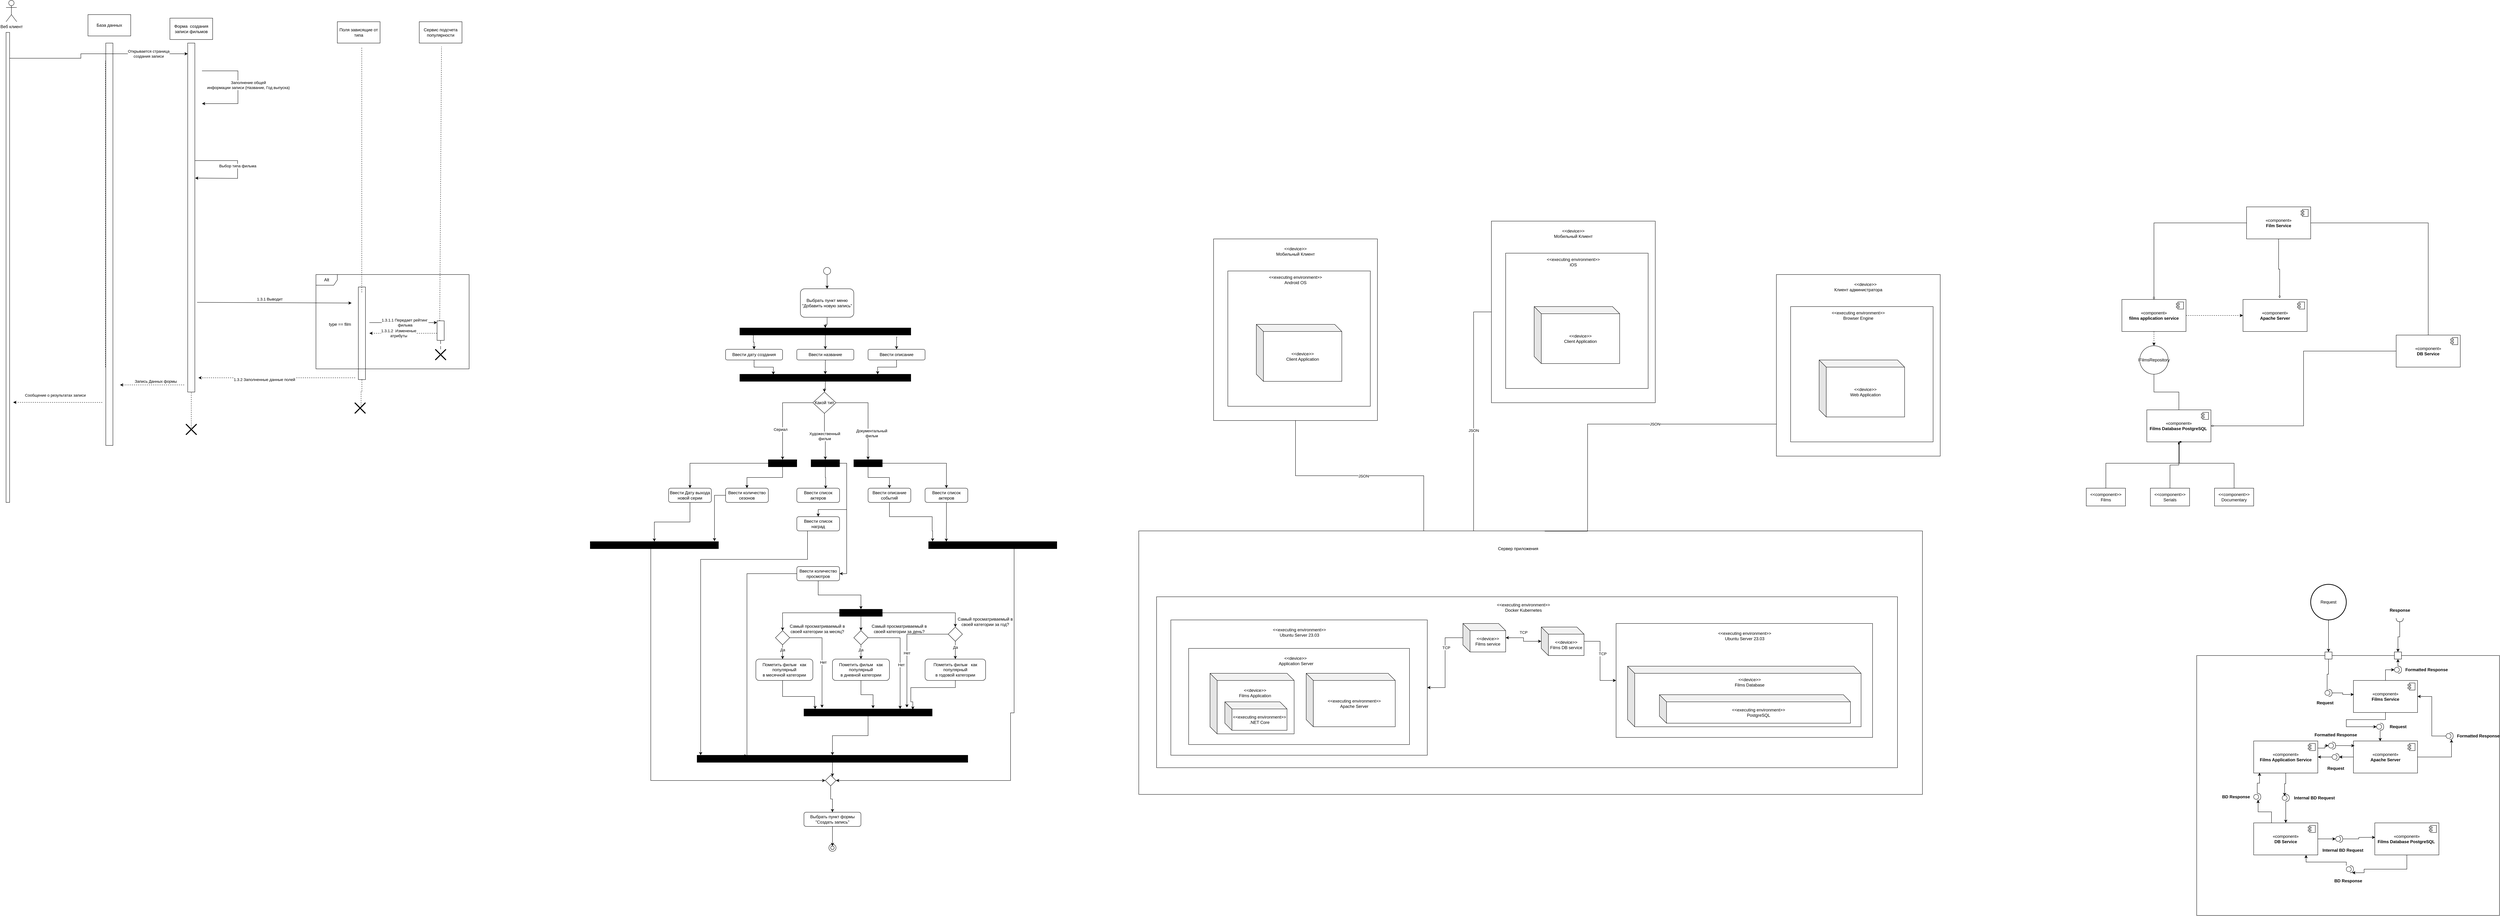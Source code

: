 <mxfile version="22.0.6" type="device">
  <diagram name="Page-1" id="HBtvEDQE7ijSQ8Hjae6h">
    <mxGraphModel dx="4140" dy="2002" grid="1" gridSize="10" guides="1" tooltips="1" connect="1" arrows="1" fold="1" page="1" pageScale="1" pageWidth="850" pageHeight="1100" math="0" shadow="0">
      <root>
        <mxCell id="0" />
        <mxCell id="1" parent="0" />
        <mxCell id="5ZsogvJfRch213Lsrw5c-180" value="" style="rounded=0;whiteSpace=wrap;html=1;" parent="1" vertex="1">
          <mxGeometry x="-1700" y="-650" width="20" height="1130" as="geometry" />
        </mxCell>
        <mxCell id="rBVSQ7xBr9TYbyw459-G-160" value="" style="rounded=0;whiteSpace=wrap;html=1;" parent="1" vertex="1">
          <mxGeometry x="1200" y="720" width="2200" height="740" as="geometry" />
        </mxCell>
        <mxCell id="rBVSQ7xBr9TYbyw459-G-124" value="" style="rounded=0;whiteSpace=wrap;html=1;" parent="1" vertex="1">
          <mxGeometry x="1250" y="905" width="2080" height="480" as="geometry" />
        </mxCell>
        <mxCell id="rBVSQ7xBr9TYbyw459-G-144" value="" style="rounded=0;whiteSpace=wrap;html=1;" parent="1" vertex="1">
          <mxGeometry x="2540" y="980" width="720" height="320" as="geometry" />
        </mxCell>
        <mxCell id="rBVSQ7xBr9TYbyw459-G-145" value="&amp;lt;&amp;lt;executing environment&amp;gt;&amp;gt;&lt;br&gt;Ubuntu Server 23.03" style="text;html=1;strokeColor=none;fillColor=none;align=center;verticalAlign=middle;whiteSpace=wrap;rounded=0;" parent="1" vertex="1">
          <mxGeometry x="2591.732" y="1000" width="618.265" height="30" as="geometry" />
        </mxCell>
        <mxCell id="rBVSQ7xBr9TYbyw459-G-37" value="" style="edgeStyle=orthogonalEdgeStyle;rounded=0;orthogonalLoop=1;jettySize=auto;html=1;" parent="1" source="rBVSQ7xBr9TYbyw459-G-1" target="rBVSQ7xBr9TYbyw459-G-33" edge="1">
          <mxGeometry relative="1" as="geometry" />
        </mxCell>
        <mxCell id="rBVSQ7xBr9TYbyw459-G-1" value="Выбрать пункт меню &quot;Добавить новую запись&quot;" style="rounded=1;whiteSpace=wrap;html=1;" parent="1" vertex="1">
          <mxGeometry x="250" y="40" width="150" height="80" as="geometry" />
        </mxCell>
        <mxCell id="rBVSQ7xBr9TYbyw459-G-11" style="edgeStyle=orthogonalEdgeStyle;rounded=0;orthogonalLoop=1;jettySize=auto;html=1;entryX=0.5;entryY=0;entryDx=0;entryDy=0;" parent="1" source="rBVSQ7xBr9TYbyw459-G-3" target="rBVSQ7xBr9TYbyw459-G-1" edge="1">
          <mxGeometry relative="1" as="geometry" />
        </mxCell>
        <mxCell id="rBVSQ7xBr9TYbyw459-G-3" value="" style="ellipse;whiteSpace=wrap;html=1;aspect=fixed;fillColor=#FFFFFF;fillStyle=solid;" parent="1" vertex="1">
          <mxGeometry x="315" y="-20" width="20" height="20" as="geometry" />
        </mxCell>
        <mxCell id="rBVSQ7xBr9TYbyw459-G-6" value="" style="group" parent="1" vertex="1" connectable="0">
          <mxGeometry x="330" y="1600" width="20" height="20" as="geometry" />
        </mxCell>
        <mxCell id="rBVSQ7xBr9TYbyw459-G-4" value="" style="ellipse;whiteSpace=wrap;html=1;aspect=fixed;fillColor=#FFFFFF;fillStyle=solid;" parent="rBVSQ7xBr9TYbyw459-G-6" vertex="1">
          <mxGeometry width="20" height="20" as="geometry" />
        </mxCell>
        <mxCell id="rBVSQ7xBr9TYbyw459-G-5" value="" style="ellipse;whiteSpace=wrap;html=1;aspect=fixed;fillColor=#FFFFFF;fillStyle=solid;" parent="rBVSQ7xBr9TYbyw459-G-6" vertex="1">
          <mxGeometry x="5" y="5" width="10" height="10" as="geometry" />
        </mxCell>
        <mxCell id="rBVSQ7xBr9TYbyw459-G-15" style="edgeStyle=orthogonalEdgeStyle;rounded=0;orthogonalLoop=1;jettySize=auto;html=1;entryX=0.5;entryY=0;entryDx=0;entryDy=0;" parent="1" source="rBVSQ7xBr9TYbyw459-G-8" target="rBVSQ7xBr9TYbyw459-G-12" edge="1">
          <mxGeometry relative="1" as="geometry" />
        </mxCell>
        <mxCell id="rBVSQ7xBr9TYbyw459-G-16" value="Сериал" style="edgeLabel;html=1;align=center;verticalAlign=middle;resizable=0;points=[];" parent="rBVSQ7xBr9TYbyw459-G-15" vertex="1" connectable="0">
          <mxGeometry x="-0.22" y="1" relative="1" as="geometry">
            <mxPoint x="-7" y="64" as="offset" />
          </mxGeometry>
        </mxCell>
        <mxCell id="rBVSQ7xBr9TYbyw459-G-17" style="edgeStyle=orthogonalEdgeStyle;rounded=0;orthogonalLoop=1;jettySize=auto;html=1;entryX=0.5;entryY=0;entryDx=0;entryDy=0;" parent="1" source="rBVSQ7xBr9TYbyw459-G-8" target="rBVSQ7xBr9TYbyw459-G-14" edge="1">
          <mxGeometry relative="1" as="geometry" />
        </mxCell>
        <mxCell id="rBVSQ7xBr9TYbyw459-G-18" value="Художественный &lt;br&gt;фильм" style="edgeLabel;html=1;align=center;verticalAlign=middle;resizable=0;points=[];" parent="rBVSQ7xBr9TYbyw459-G-17" vertex="1" connectable="0">
          <mxGeometry x="-0.04" relative="1" as="geometry">
            <mxPoint as="offset" />
          </mxGeometry>
        </mxCell>
        <mxCell id="rBVSQ7xBr9TYbyw459-G-19" style="edgeStyle=orthogonalEdgeStyle;rounded=0;orthogonalLoop=1;jettySize=auto;html=1;entryX=0.5;entryY=0;entryDx=0;entryDy=0;" parent="1" source="rBVSQ7xBr9TYbyw459-G-8" target="rBVSQ7xBr9TYbyw459-G-13" edge="1">
          <mxGeometry relative="1" as="geometry" />
        </mxCell>
        <mxCell id="rBVSQ7xBr9TYbyw459-G-20" value="Документальный &lt;br&gt;фильм" style="edgeLabel;html=1;align=center;verticalAlign=middle;resizable=0;points=[];" parent="rBVSQ7xBr9TYbyw459-G-19" vertex="1" connectable="0">
          <mxGeometry x="-0.222" y="3" relative="1" as="geometry">
            <mxPoint x="7" y="78" as="offset" />
          </mxGeometry>
        </mxCell>
        <mxCell id="rBVSQ7xBr9TYbyw459-G-50" style="edgeStyle=orthogonalEdgeStyle;rounded=0;orthogonalLoop=1;jettySize=auto;html=1;entryX=0.5;entryY=0;entryDx=0;entryDy=0;" parent="1" source="rBVSQ7xBr9TYbyw459-G-12" target="rBVSQ7xBr9TYbyw459-G-48" edge="1">
          <mxGeometry relative="1" as="geometry" />
        </mxCell>
        <mxCell id="rBVSQ7xBr9TYbyw459-G-51" style="edgeStyle=orthogonalEdgeStyle;rounded=0;orthogonalLoop=1;jettySize=auto;html=1;entryX=0.5;entryY=0;entryDx=0;entryDy=0;" parent="1" source="rBVSQ7xBr9TYbyw459-G-12" target="rBVSQ7xBr9TYbyw459-G-47" edge="1">
          <mxGeometry relative="1" as="geometry" />
        </mxCell>
        <mxCell id="rBVSQ7xBr9TYbyw459-G-12" value="" style="rounded=0;whiteSpace=wrap;html=1;fillColor=#000000;" parent="1" vertex="1">
          <mxGeometry x="160" y="520" width="80" height="20" as="geometry" />
        </mxCell>
        <mxCell id="rBVSQ7xBr9TYbyw459-G-58" style="edgeStyle=orthogonalEdgeStyle;rounded=0;orthogonalLoop=1;jettySize=auto;html=1;entryX=0.5;entryY=0;entryDx=0;entryDy=0;" parent="1" source="rBVSQ7xBr9TYbyw459-G-13" target="rBVSQ7xBr9TYbyw459-G-56" edge="1">
          <mxGeometry relative="1" as="geometry" />
        </mxCell>
        <mxCell id="rBVSQ7xBr9TYbyw459-G-59" style="edgeStyle=orthogonalEdgeStyle;rounded=0;orthogonalLoop=1;jettySize=auto;html=1;entryX=0.5;entryY=0;entryDx=0;entryDy=0;" parent="1" source="rBVSQ7xBr9TYbyw459-G-13" target="rBVSQ7xBr9TYbyw459-G-57" edge="1">
          <mxGeometry relative="1" as="geometry" />
        </mxCell>
        <mxCell id="rBVSQ7xBr9TYbyw459-G-13" value="" style="rounded=0;whiteSpace=wrap;html=1;fillColor=#000000;" parent="1" vertex="1">
          <mxGeometry x="400" y="520" width="80" height="20" as="geometry" />
        </mxCell>
        <mxCell id="rBVSQ7xBr9TYbyw459-G-55" style="edgeStyle=orthogonalEdgeStyle;rounded=0;orthogonalLoop=1;jettySize=auto;html=1;entryX=0.5;entryY=0;entryDx=0;entryDy=0;" parent="1" source="rBVSQ7xBr9TYbyw459-G-14" target="rBVSQ7xBr9TYbyw459-G-53" edge="1">
          <mxGeometry relative="1" as="geometry">
            <Array as="points">
              <mxPoint x="380" y="530" />
              <mxPoint x="380" y="660" />
              <mxPoint x="300" y="660" />
            </Array>
          </mxGeometry>
        </mxCell>
        <mxCell id="rBVSQ7xBr9TYbyw459-G-61" style="edgeStyle=orthogonalEdgeStyle;rounded=0;orthogonalLoop=1;jettySize=auto;html=1;entryX=1;entryY=0.5;entryDx=0;entryDy=0;" parent="1" source="rBVSQ7xBr9TYbyw459-G-14" target="rBVSQ7xBr9TYbyw459-G-60" edge="1">
          <mxGeometry relative="1" as="geometry">
            <Array as="points">
              <mxPoint x="380" y="530" />
              <mxPoint x="380" y="840" />
            </Array>
          </mxGeometry>
        </mxCell>
        <mxCell id="rBVSQ7xBr9TYbyw459-G-14" value="" style="rounded=0;whiteSpace=wrap;html=1;fillColor=#000000;" parent="1" vertex="1">
          <mxGeometry x="280" y="520" width="80" height="20" as="geometry" />
        </mxCell>
        <mxCell id="5ZsogvJfRch213Lsrw5c-17" style="edgeStyle=orthogonalEdgeStyle;rounded=0;orthogonalLoop=1;jettySize=auto;html=1;entryX=0.5;entryY=0;entryDx=0;entryDy=0;" parent="1" source="rBVSQ7xBr9TYbyw459-G-21" target="5ZsogvJfRch213Lsrw5c-1" edge="1">
          <mxGeometry relative="1" as="geometry" />
        </mxCell>
        <mxCell id="rBVSQ7xBr9TYbyw459-G-21" value="Ввести название" style="rounded=1;whiteSpace=wrap;html=1;" parent="1" vertex="1">
          <mxGeometry x="240" y="210" width="160" height="30" as="geometry" />
        </mxCell>
        <mxCell id="rBVSQ7xBr9TYbyw459-G-23" value="Ввести дату создания" style="rounded=1;whiteSpace=wrap;html=1;" parent="1" vertex="1">
          <mxGeometry x="40" y="210" width="160" height="30" as="geometry" />
        </mxCell>
        <mxCell id="rBVSQ7xBr9TYbyw459-G-27" value="Ввести описание" style="rounded=1;whiteSpace=wrap;html=1;" parent="1" vertex="1">
          <mxGeometry x="440" y="210" width="160" height="30" as="geometry" />
        </mxCell>
        <mxCell id="rBVSQ7xBr9TYbyw459-G-39" style="edgeStyle=orthogonalEdgeStyle;rounded=0;orthogonalLoop=1;jettySize=auto;html=1;entryX=0.5;entryY=0;entryDx=0;entryDy=0;exitX=0.079;exitY=0.986;exitDx=0;exitDy=0;exitPerimeter=0;" parent="1" source="rBVSQ7xBr9TYbyw459-G-33" target="rBVSQ7xBr9TYbyw459-G-23" edge="1">
          <mxGeometry relative="1" as="geometry" />
        </mxCell>
        <mxCell id="rBVSQ7xBr9TYbyw459-G-40" value="" style="edgeStyle=orthogonalEdgeStyle;rounded=0;orthogonalLoop=1;jettySize=auto;html=1;" parent="1" source="rBVSQ7xBr9TYbyw459-G-33" target="rBVSQ7xBr9TYbyw459-G-21" edge="1">
          <mxGeometry relative="1" as="geometry">
            <Array as="points">
              <mxPoint x="320" y="180" />
              <mxPoint x="320" y="180" />
            </Array>
          </mxGeometry>
        </mxCell>
        <mxCell id="rBVSQ7xBr9TYbyw459-G-42" style="edgeStyle=orthogonalEdgeStyle;rounded=0;orthogonalLoop=1;jettySize=auto;html=1;entryX=0.5;entryY=0;entryDx=0;entryDy=0;exitX=0.921;exitY=1.271;exitDx=0;exitDy=0;exitPerimeter=0;" parent="1" source="rBVSQ7xBr9TYbyw459-G-33" target="rBVSQ7xBr9TYbyw459-G-27" edge="1">
          <mxGeometry relative="1" as="geometry" />
        </mxCell>
        <mxCell id="rBVSQ7xBr9TYbyw459-G-33" value="v" style="rounded=0;whiteSpace=wrap;html=1;gradientColor=default;fillColor=#000000;" parent="1" vertex="1">
          <mxGeometry x="80" y="150" width="480" height="20" as="geometry" />
        </mxCell>
        <mxCell id="rBVSQ7xBr9TYbyw459-G-94" style="edgeStyle=orthogonalEdgeStyle;rounded=0;orthogonalLoop=1;jettySize=auto;html=1;entryX=0.969;entryY=-0.05;entryDx=0;entryDy=0;entryPerimeter=0;" parent="1" source="rBVSQ7xBr9TYbyw459-G-47" target="rBVSQ7xBr9TYbyw459-G-91" edge="1">
          <mxGeometry relative="1" as="geometry">
            <mxPoint x="10" y="740" as="targetPoint" />
          </mxGeometry>
        </mxCell>
        <mxCell id="rBVSQ7xBr9TYbyw459-G-47" value="Ввести количество сезонов" style="rounded=1;whiteSpace=wrap;html=1;" parent="1" vertex="1">
          <mxGeometry x="40" y="600" width="120" height="40" as="geometry" />
        </mxCell>
        <mxCell id="rBVSQ7xBr9TYbyw459-G-93" style="edgeStyle=orthogonalEdgeStyle;rounded=0;orthogonalLoop=1;jettySize=auto;html=1;entryX=0.5;entryY=0;entryDx=0;entryDy=0;" parent="1" source="rBVSQ7xBr9TYbyw459-G-48" target="rBVSQ7xBr9TYbyw459-G-91" edge="1">
          <mxGeometry relative="1" as="geometry" />
        </mxCell>
        <mxCell id="rBVSQ7xBr9TYbyw459-G-48" value="Ввести Дату выхода новой серии" style="rounded=1;whiteSpace=wrap;html=1;" parent="1" vertex="1">
          <mxGeometry x="-120" y="600" width="120" height="40" as="geometry" />
        </mxCell>
        <mxCell id="rBVSQ7xBr9TYbyw459-G-52" value="Ввести список актеров" style="rounded=1;whiteSpace=wrap;html=1;" parent="1" vertex="1">
          <mxGeometry x="240" y="600" width="120" height="40" as="geometry" />
        </mxCell>
        <mxCell id="rBVSQ7xBr9TYbyw459-G-53" value="Ввести список наград" style="rounded=1;whiteSpace=wrap;html=1;" parent="1" vertex="1">
          <mxGeometry x="240" y="680" width="120" height="40" as="geometry" />
        </mxCell>
        <mxCell id="rBVSQ7xBr9TYbyw459-G-54" style="edgeStyle=orthogonalEdgeStyle;rounded=0;orthogonalLoop=1;jettySize=auto;html=1;entryX=0.675;entryY=0.033;entryDx=0;entryDy=0;entryPerimeter=0;" parent="1" source="rBVSQ7xBr9TYbyw459-G-14" target="rBVSQ7xBr9TYbyw459-G-52" edge="1">
          <mxGeometry relative="1" as="geometry" />
        </mxCell>
        <mxCell id="rBVSQ7xBr9TYbyw459-G-95" style="edgeStyle=orthogonalEdgeStyle;rounded=0;orthogonalLoop=1;jettySize=auto;html=1;entryX=0.031;entryY=-0.017;entryDx=0;entryDy=0;entryPerimeter=0;" parent="1" source="rBVSQ7xBr9TYbyw459-G-56" target="rBVSQ7xBr9TYbyw459-G-92" edge="1">
          <mxGeometry relative="1" as="geometry">
            <Array as="points">
              <mxPoint x="500" y="680" />
              <mxPoint x="620" y="680" />
              <mxPoint x="620" y="720" />
              <mxPoint x="621" y="720" />
            </Array>
          </mxGeometry>
        </mxCell>
        <mxCell id="rBVSQ7xBr9TYbyw459-G-56" value="Ввести описание событий" style="rounded=1;whiteSpace=wrap;html=1;" parent="1" vertex="1">
          <mxGeometry x="440" y="600" width="120" height="40" as="geometry" />
        </mxCell>
        <mxCell id="rBVSQ7xBr9TYbyw459-G-57" value="Ввести список актеров" style="rounded=1;whiteSpace=wrap;html=1;" parent="1" vertex="1">
          <mxGeometry x="600" y="600" width="120" height="40" as="geometry" />
        </mxCell>
        <mxCell id="rBVSQ7xBr9TYbyw459-G-90" value="" style="edgeStyle=orthogonalEdgeStyle;rounded=0;orthogonalLoop=1;jettySize=auto;html=1;" parent="1" source="rBVSQ7xBr9TYbyw459-G-60" target="rBVSQ7xBr9TYbyw459-G-82" edge="1">
          <mxGeometry relative="1" as="geometry" />
        </mxCell>
        <mxCell id="rBVSQ7xBr9TYbyw459-G-60" value="Ввести количество просмотров" style="rounded=1;whiteSpace=wrap;html=1;" parent="1" vertex="1">
          <mxGeometry x="240" y="820" width="120" height="40" as="geometry" />
        </mxCell>
        <mxCell id="rBVSQ7xBr9TYbyw459-G-70" value="" style="edgeStyle=orthogonalEdgeStyle;rounded=0;orthogonalLoop=1;jettySize=auto;html=1;" parent="1" source="rBVSQ7xBr9TYbyw459-G-63" target="rBVSQ7xBr9TYbyw459-G-69" edge="1">
          <mxGeometry relative="1" as="geometry" />
        </mxCell>
        <mxCell id="rBVSQ7xBr9TYbyw459-G-71" value="Да" style="edgeLabel;html=1;align=center;verticalAlign=middle;resizable=0;points=[];" parent="rBVSQ7xBr9TYbyw459-G-70" vertex="1" connectable="0">
          <mxGeometry x="-0.336" y="-1" relative="1" as="geometry">
            <mxPoint x="1" as="offset" />
          </mxGeometry>
        </mxCell>
        <mxCell id="5ZsogvJfRch213Lsrw5c-8" style="edgeStyle=orthogonalEdgeStyle;rounded=0;orthogonalLoop=1;jettySize=auto;html=1;entryX=0.75;entryY=0;entryDx=0;entryDy=0;" parent="1" source="rBVSQ7xBr9TYbyw459-G-63" target="5ZsogvJfRch213Lsrw5c-5" edge="1">
          <mxGeometry relative="1" as="geometry">
            <Array as="points">
              <mxPoint x="530" y="1020" />
            </Array>
          </mxGeometry>
        </mxCell>
        <mxCell id="5ZsogvJfRch213Lsrw5c-9" value="Нет" style="edgeLabel;html=1;align=center;verticalAlign=middle;resizable=0;points=[];" parent="5ZsogvJfRch213Lsrw5c-8" vertex="1" connectable="0">
          <mxGeometry x="0.145" y="3" relative="1" as="geometry">
            <mxPoint as="offset" />
          </mxGeometry>
        </mxCell>
        <mxCell id="rBVSQ7xBr9TYbyw459-G-63" value="" style="rhombus;whiteSpace=wrap;html=1;" parent="1" vertex="1">
          <mxGeometry x="400" y="1000" width="40" height="40" as="geometry" />
        </mxCell>
        <mxCell id="rBVSQ7xBr9TYbyw459-G-68" value="Самый просматриваемый в своей категории за день?" style="text;html=1;strokeColor=none;fillColor=none;align=center;verticalAlign=middle;whiteSpace=wrap;rounded=0;" parent="1" vertex="1">
          <mxGeometry x="435" y="980" width="185" height="30" as="geometry" />
        </mxCell>
        <mxCell id="rBVSQ7xBr9TYbyw459-G-102" value="" style="edgeStyle=orthogonalEdgeStyle;rounded=0;orthogonalLoop=1;jettySize=auto;html=1;entryX=0.539;entryY=-0.079;entryDx=0;entryDy=0;entryPerimeter=0;" parent="1" source="rBVSQ7xBr9TYbyw459-G-69" target="5ZsogvJfRch213Lsrw5c-5" edge="1">
          <mxGeometry relative="1" as="geometry" />
        </mxCell>
        <mxCell id="rBVSQ7xBr9TYbyw459-G-69" value="Пометить фильм &amp;nbsp; как популярный &lt;span style=&quot;white-space: pre;&quot;&gt;в дневной категории&lt;/span&gt;" style="rounded=1;whiteSpace=wrap;html=1;" parent="1" vertex="1">
          <mxGeometry x="340" y="1080" width="160" height="60" as="geometry" />
        </mxCell>
        <mxCell id="rBVSQ7xBr9TYbyw459-G-72" value="" style="edgeStyle=orthogonalEdgeStyle;rounded=0;orthogonalLoop=1;jettySize=auto;html=1;" parent="1" source="rBVSQ7xBr9TYbyw459-G-74" edge="1">
          <mxGeometry relative="1" as="geometry">
            <mxPoint x="200" y="1080" as="targetPoint" />
          </mxGeometry>
        </mxCell>
        <mxCell id="rBVSQ7xBr9TYbyw459-G-73" value="Да" style="edgeLabel;html=1;align=center;verticalAlign=middle;resizable=0;points=[];" parent="rBVSQ7xBr9TYbyw459-G-72" vertex="1" connectable="0">
          <mxGeometry x="-0.336" y="-1" relative="1" as="geometry">
            <mxPoint x="1" as="offset" />
          </mxGeometry>
        </mxCell>
        <mxCell id="rBVSQ7xBr9TYbyw459-G-74" value="" style="rhombus;whiteSpace=wrap;html=1;" parent="1" vertex="1">
          <mxGeometry x="180" y="1000" width="40" height="40" as="geometry" />
        </mxCell>
        <mxCell id="rBVSQ7xBr9TYbyw459-G-75" value="Самый просматриваемый в своей категории за месяц?" style="text;html=1;strokeColor=none;fillColor=none;align=center;verticalAlign=middle;whiteSpace=wrap;rounded=0;" parent="1" vertex="1">
          <mxGeometry x="205" y="980" width="185" height="30" as="geometry" />
        </mxCell>
        <mxCell id="rBVSQ7xBr9TYbyw459-G-101" value="" style="edgeStyle=orthogonalEdgeStyle;rounded=0;orthogonalLoop=1;jettySize=auto;html=1;entryX=0.087;entryY=0.029;entryDx=0;entryDy=0;entryPerimeter=0;" parent="1" target="5ZsogvJfRch213Lsrw5c-5" edge="1">
          <mxGeometry relative="1" as="geometry">
            <mxPoint x="200" y="1140" as="sourcePoint" />
            <Array as="points">
              <mxPoint x="200" y="1185" />
              <mxPoint x="290" y="1185" />
              <mxPoint x="290" y="1210" />
              <mxPoint x="291" y="1210" />
            </Array>
          </mxGeometry>
        </mxCell>
        <mxCell id="rBVSQ7xBr9TYbyw459-G-76" value="Пометить фильм &amp;nbsp; как популярный &lt;span style=&quot;white-space: pre;&quot;&gt;в месячной категории&lt;/span&gt;" style="rounded=1;whiteSpace=wrap;html=1;" parent="1" vertex="1">
          <mxGeometry x="125" y="1080" width="160" height="60" as="geometry" />
        </mxCell>
        <mxCell id="rBVSQ7xBr9TYbyw459-G-77" value="" style="edgeStyle=orthogonalEdgeStyle;rounded=0;orthogonalLoop=1;jettySize=auto;html=1;" parent="1" source="rBVSQ7xBr9TYbyw459-G-79" target="rBVSQ7xBr9TYbyw459-G-81" edge="1">
          <mxGeometry relative="1" as="geometry" />
        </mxCell>
        <mxCell id="rBVSQ7xBr9TYbyw459-G-78" value="Да" style="edgeLabel;html=1;align=center;verticalAlign=middle;resizable=0;points=[];" parent="rBVSQ7xBr9TYbyw459-G-77" vertex="1" connectable="0">
          <mxGeometry x="-0.336" y="-1" relative="1" as="geometry">
            <mxPoint x="1" as="offset" />
          </mxGeometry>
        </mxCell>
        <mxCell id="rBVSQ7xBr9TYbyw459-G-79" value="" style="rhombus;whiteSpace=wrap;html=1;" parent="1" vertex="1">
          <mxGeometry x="665" y="990" width="40" height="40" as="geometry" />
        </mxCell>
        <mxCell id="rBVSQ7xBr9TYbyw459-G-80" value="Самый просматриваемый в своей категории за год?" style="text;html=1;strokeColor=none;fillColor=none;align=center;verticalAlign=middle;whiteSpace=wrap;rounded=0;" parent="1" vertex="1">
          <mxGeometry x="674" y="960" width="190" height="30" as="geometry" />
        </mxCell>
        <mxCell id="rBVSQ7xBr9TYbyw459-G-103" value="" style="edgeStyle=orthogonalEdgeStyle;rounded=0;orthogonalLoop=1;jettySize=auto;html=1;entryX=0.849;entryY=0.097;entryDx=0;entryDy=0;entryPerimeter=0;" parent="1" source="rBVSQ7xBr9TYbyw459-G-81" target="5ZsogvJfRch213Lsrw5c-5" edge="1">
          <mxGeometry relative="1" as="geometry">
            <Array as="points">
              <mxPoint x="685" y="1160" />
              <mxPoint x="560" y="1160" />
              <mxPoint x="560" y="1200" />
              <mxPoint x="566" y="1200" />
            </Array>
          </mxGeometry>
        </mxCell>
        <mxCell id="rBVSQ7xBr9TYbyw459-G-81" value="Пометить фильм &amp;nbsp; как популярный &lt;span style=&quot;white-space: pre;&quot;&gt;в годовой категории&lt;/span&gt;" style="rounded=1;whiteSpace=wrap;html=1;" parent="1" vertex="1">
          <mxGeometry x="600" y="1080" width="170" height="60" as="geometry" />
        </mxCell>
        <mxCell id="rBVSQ7xBr9TYbyw459-G-84" style="edgeStyle=orthogonalEdgeStyle;rounded=0;orthogonalLoop=1;jettySize=auto;html=1;entryX=0.5;entryY=0;entryDx=0;entryDy=0;" parent="1" source="rBVSQ7xBr9TYbyw459-G-82" target="rBVSQ7xBr9TYbyw459-G-63" edge="1">
          <mxGeometry relative="1" as="geometry" />
        </mxCell>
        <mxCell id="rBVSQ7xBr9TYbyw459-G-85" style="edgeStyle=orthogonalEdgeStyle;rounded=0;orthogonalLoop=1;jettySize=auto;html=1;entryX=0.5;entryY=0;entryDx=0;entryDy=0;" parent="1" source="rBVSQ7xBr9TYbyw459-G-82" target="rBVSQ7xBr9TYbyw459-G-79" edge="1">
          <mxGeometry relative="1" as="geometry" />
        </mxCell>
        <mxCell id="rBVSQ7xBr9TYbyw459-G-86" style="edgeStyle=orthogonalEdgeStyle;rounded=0;orthogonalLoop=1;jettySize=auto;html=1;entryX=0.5;entryY=0;entryDx=0;entryDy=0;" parent="1" source="rBVSQ7xBr9TYbyw459-G-82" target="rBVSQ7xBr9TYbyw459-G-74" edge="1">
          <mxGeometry relative="1" as="geometry" />
        </mxCell>
        <mxCell id="rBVSQ7xBr9TYbyw459-G-82" value="" style="rounded=0;whiteSpace=wrap;html=1;fillColor=#000000;" parent="1" vertex="1">
          <mxGeometry x="360" y="940" width="120" height="20" as="geometry" />
        </mxCell>
        <mxCell id="rBVSQ7xBr9TYbyw459-G-108" value="" style="edgeStyle=orthogonalEdgeStyle;rounded=0;orthogonalLoop=1;jettySize=auto;html=1;exitX=0.5;exitY=1;exitDx=0;exitDy=0;" parent="1" source="5ZsogvJfRch213Lsrw5c-4" target="rBVSQ7xBr9TYbyw459-G-107" edge="1">
          <mxGeometry relative="1" as="geometry">
            <mxPoint x="340" y="1440" as="sourcePoint" />
          </mxGeometry>
        </mxCell>
        <mxCell id="rBVSQ7xBr9TYbyw459-G-91" value="" style="rounded=0;whiteSpace=wrap;html=1;fillColor=#000000;" parent="1" vertex="1">
          <mxGeometry x="-340" y="750" width="360" height="20" as="geometry" />
        </mxCell>
        <mxCell id="rBVSQ7xBr9TYbyw459-G-92" value="" style="rounded=0;whiteSpace=wrap;html=1;fillColor=#000000;" parent="1" vertex="1">
          <mxGeometry x="610" y="750" width="360" height="20" as="geometry" />
        </mxCell>
        <mxCell id="rBVSQ7xBr9TYbyw459-G-97" style="edgeStyle=orthogonalEdgeStyle;rounded=0;orthogonalLoop=1;jettySize=auto;html=1;entryX=0.138;entryY=0.017;entryDx=0;entryDy=0;entryPerimeter=0;" parent="1" source="rBVSQ7xBr9TYbyw459-G-57" target="rBVSQ7xBr9TYbyw459-G-92" edge="1">
          <mxGeometry relative="1" as="geometry" />
        </mxCell>
        <mxCell id="rBVSQ7xBr9TYbyw459-G-104" value="" style="edgeStyle=orthogonalEdgeStyle;rounded=0;orthogonalLoop=1;jettySize=auto;html=1;" parent="1" source="rBVSQ7xBr9TYbyw459-G-98" edge="1">
          <mxGeometry relative="1" as="geometry">
            <mxPoint x="340" y="1410" as="targetPoint" />
          </mxGeometry>
        </mxCell>
        <mxCell id="rBVSQ7xBr9TYbyw459-G-98" value="" style="rounded=0;whiteSpace=wrap;html=1;fillColor=#000000;" parent="1" vertex="1">
          <mxGeometry x="-40" y="1350" width="760" height="20" as="geometry" />
        </mxCell>
        <mxCell id="rBVSQ7xBr9TYbyw459-G-100" style="edgeStyle=orthogonalEdgeStyle;rounded=0;orthogonalLoop=1;jettySize=auto;html=1;exitX=0.25;exitY=1;exitDx=0;exitDy=0;" parent="1" source="rBVSQ7xBr9TYbyw459-G-53" target="rBVSQ7xBr9TYbyw459-G-98" edge="1">
          <mxGeometry relative="1" as="geometry">
            <Array as="points">
              <mxPoint x="270" y="800" />
              <mxPoint x="-30" y="800" />
            </Array>
          </mxGeometry>
        </mxCell>
        <mxCell id="rBVSQ7xBr9TYbyw459-G-105" style="edgeStyle=orthogonalEdgeStyle;rounded=0;orthogonalLoop=1;jettySize=auto;html=1;entryX=0;entryY=0.5;entryDx=0;entryDy=0;" parent="1" source="rBVSQ7xBr9TYbyw459-G-91" target="5ZsogvJfRch213Lsrw5c-4" edge="1">
          <mxGeometry relative="1" as="geometry">
            <mxPoint x="-160.5" y="1219.67" as="targetPoint" />
            <Array as="points">
              <mxPoint x="-170" y="1421" />
            </Array>
          </mxGeometry>
        </mxCell>
        <mxCell id="rBVSQ7xBr9TYbyw459-G-106" style="edgeStyle=orthogonalEdgeStyle;rounded=0;orthogonalLoop=1;jettySize=auto;html=1;entryX=1;entryY=0.5;entryDx=0;entryDy=0;" parent="1" source="rBVSQ7xBr9TYbyw459-G-92" target="5ZsogvJfRch213Lsrw5c-4" edge="1">
          <mxGeometry relative="1" as="geometry">
            <mxPoint x="791.0" y="1219.67" as="targetPoint" />
            <Array as="points">
              <mxPoint x="850" y="1231" />
              <mxPoint x="840" y="1231" />
              <mxPoint x="840" y="1421" />
            </Array>
          </mxGeometry>
        </mxCell>
        <mxCell id="rBVSQ7xBr9TYbyw459-G-112" value="" style="edgeStyle=orthogonalEdgeStyle;rounded=0;orthogonalLoop=1;jettySize=auto;html=1;" parent="1" source="rBVSQ7xBr9TYbyw459-G-107" target="rBVSQ7xBr9TYbyw459-G-5" edge="1">
          <mxGeometry relative="1" as="geometry" />
        </mxCell>
        <mxCell id="rBVSQ7xBr9TYbyw459-G-107" value="Выбрать пункт формы &quot;Создать запись&quot;" style="rounded=1;whiteSpace=wrap;html=1;" parent="1" vertex="1">
          <mxGeometry x="260" y="1510" width="160" height="40" as="geometry" />
        </mxCell>
        <mxCell id="rBVSQ7xBr9TYbyw459-G-125" value="&amp;lt;&amp;lt;executing environment&amp;gt;&amp;gt; Docker Kubernetes" style="text;html=1;strokeColor=none;fillColor=none;align=center;verticalAlign=middle;whiteSpace=wrap;rounded=0;" parent="1" vertex="1">
          <mxGeometry x="2185" y="920" width="190" height="30" as="geometry" />
        </mxCell>
        <mxCell id="rBVSQ7xBr9TYbyw459-G-138" value="&lt;div style=&quot;&quot;&gt;&lt;br&gt;&lt;/div&gt;" style="shape=cube;whiteSpace=wrap;html=1;boundedLbl=1;backgroundOutline=1;darkOpacity=0.05;darkOpacity2=0.1;align=center;" parent="1" vertex="1">
          <mxGeometry x="2572.242" y="1100" width="655.51" height="170" as="geometry" />
        </mxCell>
        <mxCell id="rBVSQ7xBr9TYbyw459-G-139" value="&lt;div style=&quot;border-color: var(--border-color);&quot;&gt;&amp;lt;&amp;lt;device&amp;gt;&amp;gt;&lt;/div&gt;&lt;div style=&quot;border-color: var(--border-color);&quot;&gt;Films Database&lt;/div&gt;" style="text;html=1;strokeColor=none;fillColor=none;align=center;verticalAlign=middle;whiteSpace=wrap;rounded=0;" parent="1" vertex="1">
          <mxGeometry x="2751.018" y="1130" width="327.755" height="30" as="geometry" />
        </mxCell>
        <mxCell id="rBVSQ7xBr9TYbyw459-G-140" value="&amp;lt;&amp;lt;executing environment&amp;gt;&amp;gt; &lt;br&gt;PostgreSQL" style="shape=cube;whiteSpace=wrap;html=1;boundedLbl=1;backgroundOutline=1;darkOpacity=0.05;darkOpacity2=0.1;" parent="1" vertex="1">
          <mxGeometry x="2661.63" y="1180" width="536.327" height="80" as="geometry" />
        </mxCell>
        <mxCell id="rBVSQ7xBr9TYbyw459-G-134" value="" style="rounded=0;whiteSpace=wrap;html=1;" parent="1" vertex="1">
          <mxGeometry x="1311.471" y="1100" width="579.706" height="240" as="geometry" />
        </mxCell>
        <mxCell id="rBVSQ7xBr9TYbyw459-G-127" value="" style="rounded=0;whiteSpace=wrap;html=1;" parent="1" vertex="1">
          <mxGeometry x="1290" y="970" width="720" height="380" as="geometry" />
        </mxCell>
        <mxCell id="rBVSQ7xBr9TYbyw459-G-120" value="&amp;lt;&amp;lt;executing environment&amp;gt;&amp;gt;&lt;br&gt;Ubuntu Server 23.03" style="text;html=1;strokeColor=none;fillColor=none;align=center;verticalAlign=middle;whiteSpace=wrap;rounded=0;" parent="1" vertex="1">
          <mxGeometry x="1341.732" y="990" width="618.265" height="30" as="geometry" />
        </mxCell>
        <mxCell id="rBVSQ7xBr9TYbyw459-G-135" value="" style="rounded=0;whiteSpace=wrap;html=1;" parent="1" vertex="1">
          <mxGeometry x="1340" y="1050" width="620" height="270" as="geometry" />
        </mxCell>
        <mxCell id="rBVSQ7xBr9TYbyw459-G-130" value="&lt;div style=&quot;&quot;&gt;&lt;br&gt;&lt;/div&gt;" style="shape=cube;whiteSpace=wrap;html=1;boundedLbl=1;backgroundOutline=1;darkOpacity=0.05;darkOpacity2=0.1;align=center;" parent="1" vertex="1">
          <mxGeometry x="1400" y="1120" width="236.12" height="170" as="geometry" />
        </mxCell>
        <mxCell id="rBVSQ7xBr9TYbyw459-G-131" value="&amp;lt;&amp;lt;executing environment&amp;gt;&amp;gt; .NET Core" style="shape=cube;whiteSpace=wrap;html=1;boundedLbl=1;backgroundOutline=1;darkOpacity=0.05;darkOpacity2=0.1;" parent="1" vertex="1">
          <mxGeometry x="1441.63" y="1200" width="174.49" height="80" as="geometry" />
        </mxCell>
        <mxCell id="rBVSQ7xBr9TYbyw459-G-132" value="&lt;div style=&quot;border-color: var(--border-color);&quot;&gt;&amp;lt;&amp;lt;device&amp;gt;&amp;gt;&lt;/div&gt;&lt;div style=&quot;border-color: var(--border-color);&quot;&gt;Films Application&lt;/div&gt;" style="text;html=1;strokeColor=none;fillColor=none;align=center;verticalAlign=middle;whiteSpace=wrap;rounded=0;" parent="1" vertex="1">
          <mxGeometry x="1450.003" y="1160" width="152.653" height="30" as="geometry" />
        </mxCell>
        <mxCell id="rBVSQ7xBr9TYbyw459-G-136" value="&amp;lt;&amp;lt;device&amp;gt;&amp;gt; &amp;nbsp;Application Server" style="text;html=1;strokeColor=none;fillColor=none;align=center;verticalAlign=middle;whiteSpace=wrap;rounded=0;" parent="1" vertex="1">
          <mxGeometry x="1575" y="1070" width="130" height="30" as="geometry" />
        </mxCell>
        <mxCell id="rBVSQ7xBr9TYbyw459-G-137" value="&amp;lt;&amp;lt;executing environment&amp;gt;&amp;gt; &lt;br&gt;Apache Server" style="shape=cube;whiteSpace=wrap;html=1;boundedLbl=1;backgroundOutline=1;darkOpacity=0.05;darkOpacity2=0.1;" parent="1" vertex="1">
          <mxGeometry x="1670" y="1120" width="250" height="150" as="geometry" />
        </mxCell>
        <mxCell id="rBVSQ7xBr9TYbyw459-G-142" style="edgeStyle=orthogonalEdgeStyle;rounded=0;orthogonalLoop=1;jettySize=auto;html=1;" parent="1" source="rBVSQ7xBr9TYbyw459-G-141" target="rBVSQ7xBr9TYbyw459-G-127" edge="1">
          <mxGeometry relative="1" as="geometry" />
        </mxCell>
        <mxCell id="rBVSQ7xBr9TYbyw459-G-143" value="TCP" style="edgeLabel;html=1;align=center;verticalAlign=middle;resizable=0;points=[];" parent="rBVSQ7xBr9TYbyw459-G-142" vertex="1" connectable="0">
          <mxGeometry x="-0.351" y="3" relative="1" as="geometry">
            <mxPoint as="offset" />
          </mxGeometry>
        </mxCell>
        <mxCell id="rBVSQ7xBr9TYbyw459-G-157" style="edgeStyle=orthogonalEdgeStyle;rounded=0;orthogonalLoop=1;jettySize=auto;html=1;" parent="1" source="rBVSQ7xBr9TYbyw459-G-141" target="rBVSQ7xBr9TYbyw459-G-153" edge="1">
          <mxGeometry relative="1" as="geometry" />
        </mxCell>
        <mxCell id="rBVSQ7xBr9TYbyw459-G-158" value="TCP" style="edgeLabel;html=1;align=center;verticalAlign=middle;resizable=0;points=[];" parent="rBVSQ7xBr9TYbyw459-G-157" vertex="1" connectable="0">
          <mxGeometry x="0.185" y="-3" relative="1" as="geometry">
            <mxPoint x="-5" y="-28" as="offset" />
          </mxGeometry>
        </mxCell>
        <mxCell id="rBVSQ7xBr9TYbyw459-G-141" value="&amp;lt;&amp;lt;device&amp;gt;&amp;gt; &lt;br&gt;Films service" style="shape=cube;whiteSpace=wrap;html=1;boundedLbl=1;backgroundOutline=1;darkOpacity=0.05;darkOpacity2=0.1;" parent="1" vertex="1">
          <mxGeometry x="2110" y="980" width="120" height="80" as="geometry" />
        </mxCell>
        <mxCell id="rBVSQ7xBr9TYbyw459-G-155" style="edgeStyle=orthogonalEdgeStyle;rounded=0;orthogonalLoop=1;jettySize=auto;html=1;" parent="1" source="rBVSQ7xBr9TYbyw459-G-153" target="rBVSQ7xBr9TYbyw459-G-144" edge="1">
          <mxGeometry relative="1" as="geometry" />
        </mxCell>
        <mxCell id="rBVSQ7xBr9TYbyw459-G-156" value="TCP" style="edgeLabel;html=1;align=center;verticalAlign=middle;resizable=0;points=[];" parent="rBVSQ7xBr9TYbyw459-G-155" vertex="1" connectable="0">
          <mxGeometry x="-0.19" y="7" relative="1" as="geometry">
            <mxPoint y="-1" as="offset" />
          </mxGeometry>
        </mxCell>
        <mxCell id="rBVSQ7xBr9TYbyw459-G-159" style="edgeStyle=orthogonalEdgeStyle;rounded=0;orthogonalLoop=1;jettySize=auto;html=1;" parent="1" source="rBVSQ7xBr9TYbyw459-G-153" target="rBVSQ7xBr9TYbyw459-G-141" edge="1">
          <mxGeometry relative="1" as="geometry" />
        </mxCell>
        <mxCell id="rBVSQ7xBr9TYbyw459-G-153" value="&amp;lt;&amp;lt;device&amp;gt;&amp;gt; &lt;br&gt;Films DB service" style="shape=cube;whiteSpace=wrap;html=1;boundedLbl=1;backgroundOutline=1;darkOpacity=0.05;darkOpacity2=0.1;" parent="1" vertex="1">
          <mxGeometry x="2330" y="990" width="120" height="80" as="geometry" />
        </mxCell>
        <mxCell id="rBVSQ7xBr9TYbyw459-G-161" value="Сервер приложения" style="text;html=1;strokeColor=none;fillColor=none;align=center;verticalAlign=middle;whiteSpace=wrap;rounded=0;" parent="1" vertex="1">
          <mxGeometry x="2200" y="755" width="130" height="30" as="geometry" />
        </mxCell>
        <mxCell id="rBVSQ7xBr9TYbyw459-G-162" value="" style="rounded=0;whiteSpace=wrap;html=1;" parent="1" vertex="1">
          <mxGeometry x="1410" y="-100" width="460" height="510" as="geometry" />
        </mxCell>
        <mxCell id="rBVSQ7xBr9TYbyw459-G-163" value="&amp;lt;&amp;lt;device&amp;gt;&amp;gt;&lt;br&gt;Мобильный Клиент" style="text;html=1;strokeColor=none;fillColor=none;align=center;verticalAlign=middle;whiteSpace=wrap;rounded=0;" parent="1" vertex="1">
          <mxGeometry x="1550" y="-80" width="180" height="30" as="geometry" />
        </mxCell>
        <mxCell id="rBVSQ7xBr9TYbyw459-G-165" value="" style="rounded=0;whiteSpace=wrap;html=1;" parent="1" vertex="1">
          <mxGeometry x="1450" y="-10" width="400" height="380" as="geometry" />
        </mxCell>
        <mxCell id="rBVSQ7xBr9TYbyw459-G-166" value="&amp;lt;&amp;lt;executing environment&amp;gt;&amp;gt; Android OS" style="text;html=1;strokeColor=none;fillColor=none;align=center;verticalAlign=middle;whiteSpace=wrap;rounded=0;" parent="1" vertex="1">
          <mxGeometry x="1550" width="180" height="30" as="geometry" />
        </mxCell>
        <mxCell id="rBVSQ7xBr9TYbyw459-G-167" value="&amp;lt;&amp;lt;device&amp;gt;&amp;gt;&lt;br&gt;Client Application" style="shape=cube;whiteSpace=wrap;html=1;boundedLbl=1;backgroundOutline=1;darkOpacity=0.05;darkOpacity2=0.1;" parent="1" vertex="1">
          <mxGeometry x="1530" y="140" width="240" height="160" as="geometry" />
        </mxCell>
        <mxCell id="rBVSQ7xBr9TYbyw459-G-168" style="edgeStyle=orthogonalEdgeStyle;rounded=0;orthogonalLoop=1;jettySize=auto;html=1;endArrow=none;endFill=0;" parent="1" source="rBVSQ7xBr9TYbyw459-G-162" target="rBVSQ7xBr9TYbyw459-G-160" edge="1">
          <mxGeometry relative="1" as="geometry">
            <Array as="points">
              <mxPoint x="1640" y="565" />
              <mxPoint x="2000" y="565" />
            </Array>
          </mxGeometry>
        </mxCell>
        <mxCell id="rBVSQ7xBr9TYbyw459-G-169" value="JSON" style="edgeLabel;html=1;align=center;verticalAlign=middle;resizable=0;points=[];" parent="rBVSQ7xBr9TYbyw459-G-168" vertex="1" connectable="0">
          <mxGeometry x="0.031" y="-2" relative="1" as="geometry">
            <mxPoint y="-1" as="offset" />
          </mxGeometry>
        </mxCell>
        <mxCell id="rBVSQ7xBr9TYbyw459-G-172" value="" style="rounded=0;whiteSpace=wrap;html=1;" parent="1" vertex="1">
          <mxGeometry x="2190" y="-150" width="460" height="510" as="geometry" />
        </mxCell>
        <mxCell id="rBVSQ7xBr9TYbyw459-G-173" value="&amp;lt;&amp;lt;device&amp;gt;&amp;gt;&lt;br&gt;Мобильный Клиент" style="text;html=1;strokeColor=none;fillColor=none;align=center;verticalAlign=middle;whiteSpace=wrap;rounded=0;" parent="1" vertex="1">
          <mxGeometry x="2330" y="-130" width="180" height="30" as="geometry" />
        </mxCell>
        <mxCell id="rBVSQ7xBr9TYbyw459-G-174" value="" style="rounded=0;whiteSpace=wrap;html=1;" parent="1" vertex="1">
          <mxGeometry x="2230" y="-60" width="400" height="380" as="geometry" />
        </mxCell>
        <mxCell id="rBVSQ7xBr9TYbyw459-G-175" value="&amp;lt;&amp;lt;executing environment&amp;gt;&amp;gt; &lt;br&gt;iOS" style="text;html=1;strokeColor=none;fillColor=none;align=center;verticalAlign=middle;whiteSpace=wrap;rounded=0;" parent="1" vertex="1">
          <mxGeometry x="2330" y="-50" width="180" height="30" as="geometry" />
        </mxCell>
        <mxCell id="rBVSQ7xBr9TYbyw459-G-176" value="&amp;lt;&amp;lt;device&amp;gt;&amp;gt;&lt;br&gt;Client Application" style="shape=cube;whiteSpace=wrap;html=1;boundedLbl=1;backgroundOutline=1;darkOpacity=0.05;darkOpacity2=0.1;" parent="1" vertex="1">
          <mxGeometry x="2310" y="90" width="240" height="160" as="geometry" />
        </mxCell>
        <mxCell id="rBVSQ7xBr9TYbyw459-G-177" style="edgeStyle=orthogonalEdgeStyle;rounded=0;orthogonalLoop=1;jettySize=auto;html=1;endArrow=none;endFill=0;" parent="1" source="rBVSQ7xBr9TYbyw459-G-172" target="rBVSQ7xBr9TYbyw459-G-160" edge="1">
          <mxGeometry relative="1" as="geometry">
            <mxPoint x="2160" y="980" as="targetPoint" />
            <Array as="points">
              <mxPoint x="2140" y="105" />
            </Array>
          </mxGeometry>
        </mxCell>
        <mxCell id="rBVSQ7xBr9TYbyw459-G-178" value="JSON" style="edgeLabel;html=1;align=center;verticalAlign=middle;resizable=0;points=[];" parent="rBVSQ7xBr9TYbyw459-G-177" vertex="1" connectable="0">
          <mxGeometry x="0.15" relative="1" as="geometry">
            <mxPoint as="offset" />
          </mxGeometry>
        </mxCell>
        <mxCell id="rBVSQ7xBr9TYbyw459-G-179" value="" style="rounded=0;whiteSpace=wrap;html=1;" parent="1" vertex="1">
          <mxGeometry x="2990" width="460" height="510" as="geometry" />
        </mxCell>
        <mxCell id="rBVSQ7xBr9TYbyw459-G-180" value="&lt;blockquote style=&quot;margin: 0 0 0 40px; border: none; padding: 0px;&quot;&gt;&amp;lt;&amp;lt;device&amp;gt;&amp;gt;&lt;/blockquote&gt;Клиент администратора" style="text;html=1;strokeColor=none;fillColor=none;align=center;verticalAlign=middle;whiteSpace=wrap;rounded=0;" parent="1" vertex="1">
          <mxGeometry x="3130" y="20" width="180" height="30" as="geometry" />
        </mxCell>
        <mxCell id="rBVSQ7xBr9TYbyw459-G-181" value="" style="rounded=0;whiteSpace=wrap;html=1;" parent="1" vertex="1">
          <mxGeometry x="3030" y="90" width="400" height="380" as="geometry" />
        </mxCell>
        <mxCell id="rBVSQ7xBr9TYbyw459-G-182" value="&amp;lt;&amp;lt;executing environment&amp;gt;&amp;gt; Browser Engine" style="text;html=1;strokeColor=none;fillColor=none;align=center;verticalAlign=middle;whiteSpace=wrap;rounded=0;" parent="1" vertex="1">
          <mxGeometry x="3130" y="100" width="180" height="30" as="geometry" />
        </mxCell>
        <mxCell id="rBVSQ7xBr9TYbyw459-G-183" value="&amp;lt;&amp;lt;device&amp;gt;&amp;gt;&lt;br&gt;Web Application" style="shape=cube;whiteSpace=wrap;html=1;boundedLbl=1;backgroundOutline=1;darkOpacity=0.05;darkOpacity2=0.1;" parent="1" vertex="1">
          <mxGeometry x="3110" y="240" width="240" height="160" as="geometry" />
        </mxCell>
        <mxCell id="rBVSQ7xBr9TYbyw459-G-184" style="edgeStyle=orthogonalEdgeStyle;rounded=0;orthogonalLoop=1;jettySize=auto;html=1;entryX=0.518;entryY=0.001;entryDx=0;entryDy=0;entryPerimeter=0;endArrow=none;endFill=0;" parent="1" source="rBVSQ7xBr9TYbyw459-G-179" target="rBVSQ7xBr9TYbyw459-G-160" edge="1">
          <mxGeometry relative="1" as="geometry">
            <mxPoint x="3210" y="700" as="targetPoint" />
            <Array as="points">
              <mxPoint x="2460" y="420" />
              <mxPoint x="2460" y="721" />
            </Array>
          </mxGeometry>
        </mxCell>
        <mxCell id="rBVSQ7xBr9TYbyw459-G-209" value="JSON" style="edgeLabel;html=1;align=center;verticalAlign=middle;resizable=0;points=[];" parent="rBVSQ7xBr9TYbyw459-G-184" vertex="1" connectable="0">
          <mxGeometry x="-0.283" y="-1" relative="1" as="geometry">
            <mxPoint y="1" as="offset" />
          </mxGeometry>
        </mxCell>
        <mxCell id="rBVSQ7xBr9TYbyw459-G-206" style="edgeStyle=orthogonalEdgeStyle;rounded=0;orthogonalLoop=1;jettySize=auto;html=1;entryX=0.5;entryY=1;entryDx=0;entryDy=0;endArrow=none;endFill=0;" parent="1" source="rBVSQ7xBr9TYbyw459-G-186" target="rBVSQ7xBr9TYbyw459-G-205" edge="1">
          <mxGeometry relative="1" as="geometry" />
        </mxCell>
        <mxCell id="rBVSQ7xBr9TYbyw459-G-186" value="«component»&lt;br&gt;&lt;b&gt;Films Database PostgreSQL&amp;nbsp;&lt;/b&gt;" style="html=1;dropTarget=0;whiteSpace=wrap;" parent="1" vertex="1">
          <mxGeometry x="4030" y="380" width="180" height="90" as="geometry" />
        </mxCell>
        <mxCell id="rBVSQ7xBr9TYbyw459-G-187" value="" style="shape=module;jettyWidth=8;jettyHeight=4;" parent="rBVSQ7xBr9TYbyw459-G-186" vertex="1">
          <mxGeometry x="1" width="20" height="20" relative="1" as="geometry">
            <mxPoint x="-27" y="7" as="offset" />
          </mxGeometry>
        </mxCell>
        <mxCell id="rBVSQ7xBr9TYbyw459-G-193" style="edgeStyle=orthogonalEdgeStyle;rounded=0;orthogonalLoop=1;jettySize=auto;html=1;entryX=0.5;entryY=1;entryDx=0;entryDy=0;endArrow=diamondThin;endFill=1;" parent="1" source="rBVSQ7xBr9TYbyw459-G-188" target="rBVSQ7xBr9TYbyw459-G-186" edge="1">
          <mxGeometry relative="1" as="geometry">
            <Array as="points">
              <mxPoint x="3915" y="530" />
              <mxPoint x="4120" y="530" />
            </Array>
          </mxGeometry>
        </mxCell>
        <mxCell id="rBVSQ7xBr9TYbyw459-G-188" value="&amp;lt;&amp;lt;component&amp;gt;&amp;gt;&lt;br&gt;Films" style="html=1;whiteSpace=wrap;" parent="1" vertex="1">
          <mxGeometry x="3860" y="600" width="110" height="50" as="geometry" />
        </mxCell>
        <mxCell id="rBVSQ7xBr9TYbyw459-G-194" style="edgeStyle=orthogonalEdgeStyle;rounded=0;orthogonalLoop=1;jettySize=auto;html=1;entryX=0.5;entryY=1;entryDx=0;entryDy=0;endArrow=diamondThin;endFill=1;" parent="1" source="rBVSQ7xBr9TYbyw459-G-191" target="rBVSQ7xBr9TYbyw459-G-186" edge="1">
          <mxGeometry relative="1" as="geometry" />
        </mxCell>
        <mxCell id="rBVSQ7xBr9TYbyw459-G-191" value="&amp;lt;&amp;lt;component&amp;gt;&amp;gt;&lt;br&gt;Serials" style="html=1;whiteSpace=wrap;" parent="1" vertex="1">
          <mxGeometry x="4040" y="600" width="110" height="50" as="geometry" />
        </mxCell>
        <mxCell id="rBVSQ7xBr9TYbyw459-G-195" style="edgeStyle=orthogonalEdgeStyle;rounded=0;orthogonalLoop=1;jettySize=auto;html=1;endArrow=diamondThin;endFill=1;" parent="1" source="rBVSQ7xBr9TYbyw459-G-192" edge="1">
          <mxGeometry relative="1" as="geometry">
            <mxPoint x="4120" y="470" as="targetPoint" />
            <Array as="points">
              <mxPoint x="4275" y="530" />
              <mxPoint x="4121" y="530" />
              <mxPoint x="4121" y="470" />
            </Array>
          </mxGeometry>
        </mxCell>
        <mxCell id="rBVSQ7xBr9TYbyw459-G-192" value="&amp;lt;&amp;lt;component&amp;gt;&amp;gt;&lt;br&gt;Documentary" style="html=1;whiteSpace=wrap;" parent="1" vertex="1">
          <mxGeometry x="4220" y="600" width="110" height="50" as="geometry" />
        </mxCell>
        <mxCell id="rBVSQ7xBr9TYbyw459-G-203" style="edgeStyle=orthogonalEdgeStyle;rounded=0;orthogonalLoop=1;jettySize=auto;html=1;entryX=0;entryY=0.5;entryDx=0;entryDy=0;dashed=1;" parent="1" source="rBVSQ7xBr9TYbyw459-G-196" target="rBVSQ7xBr9TYbyw459-G-201" edge="1">
          <mxGeometry relative="1" as="geometry" />
        </mxCell>
        <mxCell id="rBVSQ7xBr9TYbyw459-G-207" style="edgeStyle=orthogonalEdgeStyle;rounded=0;orthogonalLoop=1;jettySize=auto;html=1;entryX=0.5;entryY=0;entryDx=0;entryDy=0;dashed=1;" parent="1" source="rBVSQ7xBr9TYbyw459-G-196" target="rBVSQ7xBr9TYbyw459-G-205" edge="1">
          <mxGeometry relative="1" as="geometry" />
        </mxCell>
        <mxCell id="rBVSQ7xBr9TYbyw459-G-196" value="«component»&lt;br&gt;&lt;b&gt;films application service&lt;/b&gt;" style="html=1;dropTarget=0;whiteSpace=wrap;" parent="1" vertex="1">
          <mxGeometry x="3960" y="70" width="180" height="90" as="geometry" />
        </mxCell>
        <mxCell id="rBVSQ7xBr9TYbyw459-G-197" value="" style="shape=module;jettyWidth=8;jettyHeight=4;" parent="rBVSQ7xBr9TYbyw459-G-196" vertex="1">
          <mxGeometry x="1" width="20" height="20" relative="1" as="geometry">
            <mxPoint x="-27" y="7" as="offset" />
          </mxGeometry>
        </mxCell>
        <mxCell id="rBVSQ7xBr9TYbyw459-G-200" value="" style="ellipse;whiteSpace=wrap;html=1;align=center;aspect=fixed;fillColor=none;strokeColor=none;resizable=0;perimeter=centerPerimeter;rotatable=0;allowArrows=0;points=[];outlineConnect=1;" parent="1" vertex="1">
          <mxGeometry x="4210" y="110" width="10" height="10" as="geometry" />
        </mxCell>
        <mxCell id="rBVSQ7xBr9TYbyw459-G-201" value="«component»&lt;br&gt;&lt;b&gt;Apache Server&lt;/b&gt;" style="html=1;dropTarget=0;whiteSpace=wrap;" parent="1" vertex="1">
          <mxGeometry x="4300" y="70" width="180" height="90" as="geometry" />
        </mxCell>
        <mxCell id="rBVSQ7xBr9TYbyw459-G-202" value="" style="shape=module;jettyWidth=8;jettyHeight=4;" parent="rBVSQ7xBr9TYbyw459-G-201" vertex="1">
          <mxGeometry x="1" width="20" height="20" relative="1" as="geometry">
            <mxPoint x="-27" y="7" as="offset" />
          </mxGeometry>
        </mxCell>
        <mxCell id="rBVSQ7xBr9TYbyw459-G-205" value="IFilmsRepository" style="ellipse;whiteSpace=wrap;html=1;aspect=fixed;" parent="1" vertex="1">
          <mxGeometry x="4010" y="200" width="80" height="80" as="geometry" />
        </mxCell>
        <mxCell id="rBVSQ7xBr9TYbyw459-G-220" value="" style="edgeStyle=orthogonalEdgeStyle;rounded=0;orthogonalLoop=1;jettySize=auto;html=1;" parent="1" source="rBVSQ7xBr9TYbyw459-G-208" target="rBVSQ7xBr9TYbyw459-G-219" edge="1">
          <mxGeometry relative="1" as="geometry" />
        </mxCell>
        <mxCell id="rBVSQ7xBr9TYbyw459-G-208" value="Request" style="strokeWidth=2;html=1;shape=mxgraph.flowchart.start_2;whiteSpace=wrap;" parent="1" vertex="1">
          <mxGeometry x="4490" y="870" width="100" height="100" as="geometry" />
        </mxCell>
        <mxCell id="rBVSQ7xBr9TYbyw459-G-213" style="edgeStyle=orthogonalEdgeStyle;rounded=0;orthogonalLoop=1;jettySize=auto;html=1;entryX=0.5;entryY=0;entryDx=0;entryDy=0;endArrow=diamondThin;endFill=0;" parent="1" source="rBVSQ7xBr9TYbyw459-G-210" target="rBVSQ7xBr9TYbyw459-G-196" edge="1">
          <mxGeometry relative="1" as="geometry" />
        </mxCell>
        <mxCell id="rBVSQ7xBr9TYbyw459-G-210" value="«component»&lt;br&gt;&lt;b&gt;Film Service&lt;/b&gt;" style="html=1;dropTarget=0;whiteSpace=wrap;" parent="1" vertex="1">
          <mxGeometry x="4310" y="-190" width="180" height="90" as="geometry" />
        </mxCell>
        <mxCell id="rBVSQ7xBr9TYbyw459-G-211" value="" style="shape=module;jettyWidth=8;jettyHeight=4;" parent="rBVSQ7xBr9TYbyw459-G-210" vertex="1">
          <mxGeometry x="1" width="20" height="20" relative="1" as="geometry">
            <mxPoint x="-27" y="7" as="offset" />
          </mxGeometry>
        </mxCell>
        <mxCell id="rBVSQ7xBr9TYbyw459-G-212" style="edgeStyle=orthogonalEdgeStyle;rounded=0;orthogonalLoop=1;jettySize=auto;html=1;entryX=0.572;entryY=-0.041;entryDx=0;entryDy=0;entryPerimeter=0;endArrow=diamondThin;endFill=0;" parent="1" source="rBVSQ7xBr9TYbyw459-G-210" target="rBVSQ7xBr9TYbyw459-G-201" edge="1">
          <mxGeometry relative="1" as="geometry" />
        </mxCell>
        <mxCell id="rBVSQ7xBr9TYbyw459-G-216" style="edgeStyle=orthogonalEdgeStyle;rounded=0;orthogonalLoop=1;jettySize=auto;html=1;entryX=1;entryY=0.5;entryDx=0;entryDy=0;endArrow=diamondThin;endFill=0;" parent="1" source="rBVSQ7xBr9TYbyw459-G-214" target="rBVSQ7xBr9TYbyw459-G-186" edge="1">
          <mxGeometry relative="1" as="geometry" />
        </mxCell>
        <mxCell id="rBVSQ7xBr9TYbyw459-G-217" style="edgeStyle=orthogonalEdgeStyle;rounded=0;orthogonalLoop=1;jettySize=auto;html=1;entryX=1;entryY=0.5;entryDx=0;entryDy=0;endArrow=none;endFill=0;" parent="1" source="rBVSQ7xBr9TYbyw459-G-214" target="rBVSQ7xBr9TYbyw459-G-210" edge="1">
          <mxGeometry relative="1" as="geometry">
            <Array as="points">
              <mxPoint x="4820" y="-145" />
            </Array>
          </mxGeometry>
        </mxCell>
        <mxCell id="rBVSQ7xBr9TYbyw459-G-214" value="«component»&lt;br&gt;&lt;b&gt;DB Service&lt;/b&gt;" style="html=1;dropTarget=0;whiteSpace=wrap;" parent="1" vertex="1">
          <mxGeometry x="4730" y="170" width="180" height="90" as="geometry" />
        </mxCell>
        <mxCell id="rBVSQ7xBr9TYbyw459-G-215" value="" style="shape=module;jettyWidth=8;jettyHeight=4;" parent="rBVSQ7xBr9TYbyw459-G-214" vertex="1">
          <mxGeometry x="1" width="20" height="20" relative="1" as="geometry">
            <mxPoint x="-27" y="7" as="offset" />
          </mxGeometry>
        </mxCell>
        <mxCell id="rBVSQ7xBr9TYbyw459-G-218" value="" style="rounded=0;whiteSpace=wrap;html=1;" parent="1" vertex="1">
          <mxGeometry x="4170" y="1070" width="850" height="730" as="geometry" />
        </mxCell>
        <mxCell id="rBVSQ7xBr9TYbyw459-G-219" value="" style="whiteSpace=wrap;html=1;aspect=fixed;" parent="1" vertex="1">
          <mxGeometry x="4530" y="1060" width="20" height="20" as="geometry" />
        </mxCell>
        <mxCell id="rBVSQ7xBr9TYbyw459-G-222" value="" style="shape=providedRequiredInterface;html=1;verticalLabelPosition=bottom;sketch=0;" parent="1" vertex="1">
          <mxGeometry x="4530" y="1165" width="20" height="20" as="geometry" />
        </mxCell>
        <mxCell id="rBVSQ7xBr9TYbyw459-G-223" style="edgeStyle=orthogonalEdgeStyle;rounded=0;orthogonalLoop=1;jettySize=auto;html=1;entryX=0.31;entryY=0.17;entryDx=0;entryDy=0;entryPerimeter=0;endArrow=none;endFill=0;" parent="1" source="rBVSQ7xBr9TYbyw459-G-219" target="rBVSQ7xBr9TYbyw459-G-222" edge="1">
          <mxGeometry relative="1" as="geometry" />
        </mxCell>
        <mxCell id="rBVSQ7xBr9TYbyw459-G-224" value="«component»&lt;br&gt;&lt;b&gt;Films Service&lt;/b&gt;" style="html=1;dropTarget=0;whiteSpace=wrap;" parent="1" vertex="1">
          <mxGeometry x="4610" y="1140" width="180" height="90" as="geometry" />
        </mxCell>
        <mxCell id="rBVSQ7xBr9TYbyw459-G-225" value="" style="shape=module;jettyWidth=8;jettyHeight=4;" parent="rBVSQ7xBr9TYbyw459-G-224" vertex="1">
          <mxGeometry x="1" width="20" height="20" relative="1" as="geometry">
            <mxPoint x="-27" y="7" as="offset" />
          </mxGeometry>
        </mxCell>
        <mxCell id="rBVSQ7xBr9TYbyw459-G-226" style="edgeStyle=orthogonalEdgeStyle;rounded=0;orthogonalLoop=1;jettySize=auto;html=1;entryX=0.007;entryY=0.438;entryDx=0;entryDy=0;entryPerimeter=0;endArrow=classic;endFill=1;" parent="1" source="rBVSQ7xBr9TYbyw459-G-222" target="rBVSQ7xBr9TYbyw459-G-224" edge="1">
          <mxGeometry relative="1" as="geometry" />
        </mxCell>
        <mxCell id="rBVSQ7xBr9TYbyw459-G-227" value="Request" style="text;align=center;fontStyle=1;verticalAlign=middle;spacingLeft=3;spacingRight=3;strokeColor=none;rotatable=0;points=[[0,0.5],[1,0.5]];portConstraint=eastwest;html=1;" parent="1" vertex="1">
          <mxGeometry x="4490" y="1190" width="80" height="26" as="geometry" />
        </mxCell>
        <mxCell id="rBVSQ7xBr9TYbyw459-G-228" value="«component»&lt;br&gt;&lt;b&gt;Apache Server&lt;/b&gt;" style="html=1;dropTarget=0;whiteSpace=wrap;" parent="1" vertex="1">
          <mxGeometry x="4610" y="1310" width="180" height="90" as="geometry" />
        </mxCell>
        <mxCell id="rBVSQ7xBr9TYbyw459-G-229" value="" style="shape=module;jettyWidth=8;jettyHeight=4;" parent="rBVSQ7xBr9TYbyw459-G-228" vertex="1">
          <mxGeometry x="1" width="20" height="20" relative="1" as="geometry">
            <mxPoint x="-27" y="7" as="offset" />
          </mxGeometry>
        </mxCell>
        <mxCell id="rBVSQ7xBr9TYbyw459-G-230" value="" style="shape=providedRequiredInterface;html=1;verticalLabelPosition=bottom;sketch=0;" parent="1" vertex="1">
          <mxGeometry x="4675" y="1260" width="20" height="20" as="geometry" />
        </mxCell>
        <mxCell id="rBVSQ7xBr9TYbyw459-G-231" style="edgeStyle=orthogonalEdgeStyle;rounded=0;orthogonalLoop=1;jettySize=auto;html=1;entryX=0;entryY=0.5;entryDx=0;entryDy=0;entryPerimeter=0;" parent="1" source="rBVSQ7xBr9TYbyw459-G-224" target="rBVSQ7xBr9TYbyw459-G-230" edge="1">
          <mxGeometry relative="1" as="geometry" />
        </mxCell>
        <mxCell id="rBVSQ7xBr9TYbyw459-G-232" style="edgeStyle=orthogonalEdgeStyle;rounded=0;orthogonalLoop=1;jettySize=auto;html=1;entryX=0.418;entryY=0.006;entryDx=0;entryDy=0;entryPerimeter=0;" parent="1" source="rBVSQ7xBr9TYbyw459-G-230" target="rBVSQ7xBr9TYbyw459-G-228" edge="1">
          <mxGeometry relative="1" as="geometry" />
        </mxCell>
        <mxCell id="rBVSQ7xBr9TYbyw459-G-233" value="Request" style="text;align=center;fontStyle=1;verticalAlign=middle;spacingLeft=3;spacingRight=3;strokeColor=none;rotatable=0;points=[[0,0.5],[1,0.5]];portConstraint=eastwest;html=1;" parent="1" vertex="1">
          <mxGeometry x="4695" y="1257" width="80" height="26" as="geometry" />
        </mxCell>
        <mxCell id="rBVSQ7xBr9TYbyw459-G-234" value="«component»&lt;br&gt;&lt;b&gt;Films Application Service&lt;/b&gt;" style="html=1;dropTarget=0;whiteSpace=wrap;" parent="1" vertex="1">
          <mxGeometry x="4330" y="1310" width="180" height="90" as="geometry" />
        </mxCell>
        <mxCell id="rBVSQ7xBr9TYbyw459-G-235" value="" style="shape=module;jettyWidth=8;jettyHeight=4;" parent="rBVSQ7xBr9TYbyw459-G-234" vertex="1">
          <mxGeometry x="1" width="20" height="20" relative="1" as="geometry">
            <mxPoint x="-27" y="7" as="offset" />
          </mxGeometry>
        </mxCell>
        <mxCell id="rBVSQ7xBr9TYbyw459-G-238" style="edgeStyle=orthogonalEdgeStyle;rounded=0;orthogonalLoop=1;jettySize=auto;html=1;entryX=1;entryY=0.5;entryDx=0;entryDy=0;" parent="1" source="rBVSQ7xBr9TYbyw459-G-236" target="rBVSQ7xBr9TYbyw459-G-234" edge="1">
          <mxGeometry relative="1" as="geometry" />
        </mxCell>
        <mxCell id="rBVSQ7xBr9TYbyw459-G-236" value="" style="shape=providedRequiredInterface;html=1;verticalLabelPosition=bottom;sketch=0;" parent="1" vertex="1">
          <mxGeometry x="4550" y="1345" width="20" height="20" as="geometry" />
        </mxCell>
        <mxCell id="rBVSQ7xBr9TYbyw459-G-237" style="edgeStyle=orthogonalEdgeStyle;rounded=0;orthogonalLoop=1;jettySize=auto;html=1;entryX=1;entryY=0.5;entryDx=0;entryDy=0;entryPerimeter=0;" parent="1" source="rBVSQ7xBr9TYbyw459-G-228" target="rBVSQ7xBr9TYbyw459-G-236" edge="1">
          <mxGeometry relative="1" as="geometry" />
        </mxCell>
        <mxCell id="rBVSQ7xBr9TYbyw459-G-239" value="Request" style="text;align=center;fontStyle=1;verticalAlign=middle;spacingLeft=3;spacingRight=3;strokeColor=none;rotatable=0;points=[[0,0.5],[1,0.5]];portConstraint=eastwest;html=1;" parent="1" vertex="1">
          <mxGeometry x="4520" y="1374" width="80" height="26" as="geometry" />
        </mxCell>
        <mxCell id="rBVSQ7xBr9TYbyw459-G-240" value="«component»&lt;br&gt;&lt;b&gt;Films Database PostgreSQL&amp;nbsp;&lt;/b&gt;" style="html=1;dropTarget=0;whiteSpace=wrap;" parent="1" vertex="1">
          <mxGeometry x="4670" y="1540" width="180" height="90" as="geometry" />
        </mxCell>
        <mxCell id="rBVSQ7xBr9TYbyw459-G-241" value="" style="shape=module;jettyWidth=8;jettyHeight=4;" parent="rBVSQ7xBr9TYbyw459-G-240" vertex="1">
          <mxGeometry x="1" width="20" height="20" relative="1" as="geometry">
            <mxPoint x="-27" y="7" as="offset" />
          </mxGeometry>
        </mxCell>
        <mxCell id="rBVSQ7xBr9TYbyw459-G-242" value="«component»&lt;br&gt;&lt;b&gt;DB Service&lt;/b&gt;" style="html=1;dropTarget=0;whiteSpace=wrap;" parent="1" vertex="1">
          <mxGeometry x="4330" y="1540" width="180" height="90" as="geometry" />
        </mxCell>
        <mxCell id="rBVSQ7xBr9TYbyw459-G-243" value="" style="shape=module;jettyWidth=8;jettyHeight=4;" parent="rBVSQ7xBr9TYbyw459-G-242" vertex="1">
          <mxGeometry x="1" width="20" height="20" relative="1" as="geometry">
            <mxPoint x="-27" y="7" as="offset" />
          </mxGeometry>
        </mxCell>
        <mxCell id="rBVSQ7xBr9TYbyw459-G-246" style="edgeStyle=orthogonalEdgeStyle;rounded=0;orthogonalLoop=1;jettySize=auto;html=1;entryX=0.5;entryY=0;entryDx=0;entryDy=0;" parent="1" source="rBVSQ7xBr9TYbyw459-G-244" target="rBVSQ7xBr9TYbyw459-G-242" edge="1">
          <mxGeometry relative="1" as="geometry" />
        </mxCell>
        <mxCell id="rBVSQ7xBr9TYbyw459-G-244" value="" style="shape=providedRequiredInterface;html=1;verticalLabelPosition=bottom;sketch=0;" parent="1" vertex="1">
          <mxGeometry x="4410" y="1460" width="20" height="20" as="geometry" />
        </mxCell>
        <mxCell id="rBVSQ7xBr9TYbyw459-G-245" style="edgeStyle=orthogonalEdgeStyle;rounded=0;orthogonalLoop=1;jettySize=auto;html=1;entryX=0.34;entryY=0.23;entryDx=0;entryDy=0;entryPerimeter=0;" parent="1" source="rBVSQ7xBr9TYbyw459-G-234" target="rBVSQ7xBr9TYbyw459-G-244" edge="1">
          <mxGeometry relative="1" as="geometry" />
        </mxCell>
        <mxCell id="rBVSQ7xBr9TYbyw459-G-247" value="Internal BD Request" style="text;align=center;fontStyle=1;verticalAlign=middle;spacingLeft=3;spacingRight=3;strokeColor=none;rotatable=0;points=[[0,0.5],[1,0.5]];portConstraint=eastwest;html=1;" parent="1" vertex="1">
          <mxGeometry x="4430" y="1457" width="140" height="26" as="geometry" />
        </mxCell>
        <mxCell id="rBVSQ7xBr9TYbyw459-G-248" value="" style="shape=providedRequiredInterface;html=1;verticalLabelPosition=bottom;sketch=0;" parent="1" vertex="1">
          <mxGeometry x="4560" y="1575" width="20" height="20" as="geometry" />
        </mxCell>
        <mxCell id="rBVSQ7xBr9TYbyw459-G-249" value="Internal BD Request" style="text;align=center;fontStyle=1;verticalAlign=middle;spacingLeft=3;spacingRight=3;strokeColor=none;rotatable=0;points=[[0,0.5],[1,0.5]];portConstraint=eastwest;html=1;" parent="1" vertex="1">
          <mxGeometry x="4510" y="1604" width="140" height="26" as="geometry" />
        </mxCell>
        <mxCell id="rBVSQ7xBr9TYbyw459-G-250" style="edgeStyle=orthogonalEdgeStyle;rounded=0;orthogonalLoop=1;jettySize=auto;html=1;entryX=0;entryY=0.5;entryDx=0;entryDy=0;entryPerimeter=0;" parent="1" source="rBVSQ7xBr9TYbyw459-G-242" target="rBVSQ7xBr9TYbyw459-G-248" edge="1">
          <mxGeometry relative="1" as="geometry" />
        </mxCell>
        <mxCell id="rBVSQ7xBr9TYbyw459-G-251" style="edgeStyle=orthogonalEdgeStyle;rounded=0;orthogonalLoop=1;jettySize=auto;html=1;entryX=0.006;entryY=0.452;entryDx=0;entryDy=0;entryPerimeter=0;" parent="1" source="rBVSQ7xBr9TYbyw459-G-248" target="rBVSQ7xBr9TYbyw459-G-240" edge="1">
          <mxGeometry relative="1" as="geometry" />
        </mxCell>
        <mxCell id="rBVSQ7xBr9TYbyw459-G-252" style="edgeStyle=orthogonalEdgeStyle;rounded=0;orthogonalLoop=1;jettySize=auto;html=1;entryX=0.817;entryY=1;entryDx=0;entryDy=0;entryPerimeter=0;" parent="1" source="rBVSQ7xBr9TYbyw459-G-255" target="rBVSQ7xBr9TYbyw459-G-242" edge="1">
          <mxGeometry relative="1" as="geometry">
            <Array as="points">
              <mxPoint x="4590" y="1650" />
              <mxPoint x="4477" y="1650" />
            </Array>
          </mxGeometry>
        </mxCell>
        <mxCell id="rBVSQ7xBr9TYbyw459-G-254" value="" style="edgeStyle=orthogonalEdgeStyle;rounded=0;orthogonalLoop=1;jettySize=auto;html=1;entryX=0.817;entryY=1;entryDx=0;entryDy=0;entryPerimeter=0;" parent="1" source="rBVSQ7xBr9TYbyw459-G-240" target="rBVSQ7xBr9TYbyw459-G-255" edge="1">
          <mxGeometry relative="1" as="geometry">
            <mxPoint x="4760" y="1630" as="sourcePoint" />
            <mxPoint x="4477" y="1630" as="targetPoint" />
            <Array as="points">
              <mxPoint x="4760" y="1670" />
              <mxPoint x="4640" y="1670" />
              <mxPoint x="4640" y="1680" />
            </Array>
          </mxGeometry>
        </mxCell>
        <mxCell id="rBVSQ7xBr9TYbyw459-G-255" value="" style="shape=providedRequiredInterface;html=1;verticalLabelPosition=bottom;sketch=0;" parent="1" vertex="1">
          <mxGeometry x="4590" y="1660" width="20" height="20" as="geometry" />
        </mxCell>
        <mxCell id="rBVSQ7xBr9TYbyw459-G-256" value="BD Response" style="text;align=center;fontStyle=1;verticalAlign=middle;spacingLeft=3;spacingRight=3;strokeColor=none;rotatable=0;points=[[0,0.5],[1,0.5]];portConstraint=eastwest;html=1;" parent="1" vertex="1">
          <mxGeometry x="4555" y="1690" width="80" height="26" as="geometry" />
        </mxCell>
        <mxCell id="rBVSQ7xBr9TYbyw459-G-257" value="" style="shape=providedRequiredInterface;html=1;verticalLabelPosition=bottom;sketch=0;" parent="1" vertex="1">
          <mxGeometry x="4330" y="1457" width="20" height="20" as="geometry" />
        </mxCell>
        <mxCell id="rBVSQ7xBr9TYbyw459-G-258" value="BD Response" style="text;align=center;fontStyle=1;verticalAlign=middle;spacingLeft=3;spacingRight=3;strokeColor=none;rotatable=0;points=[[0,0.5],[1,0.5]];portConstraint=eastwest;html=1;" parent="1" vertex="1">
          <mxGeometry x="4240" y="1454" width="80" height="26" as="geometry" />
        </mxCell>
        <mxCell id="rBVSQ7xBr9TYbyw459-G-259" style="edgeStyle=orthogonalEdgeStyle;rounded=0;orthogonalLoop=1;jettySize=auto;html=1;entryX=0.621;entryY=0.929;entryDx=0;entryDy=0;entryPerimeter=0;" parent="1" source="rBVSQ7xBr9TYbyw459-G-242" target="rBVSQ7xBr9TYbyw459-G-257" edge="1">
          <mxGeometry relative="1" as="geometry">
            <Array as="points">
              <mxPoint x="4380" y="1509" />
              <mxPoint x="4342" y="1509" />
            </Array>
          </mxGeometry>
        </mxCell>
        <mxCell id="rBVSQ7xBr9TYbyw459-G-260" style="edgeStyle=orthogonalEdgeStyle;rounded=0;orthogonalLoop=1;jettySize=auto;html=1;entryX=0.091;entryY=0.989;entryDx=0;entryDy=0;entryPerimeter=0;" parent="1" source="rBVSQ7xBr9TYbyw459-G-257" target="rBVSQ7xBr9TYbyw459-G-234" edge="1">
          <mxGeometry relative="1" as="geometry" />
        </mxCell>
        <mxCell id="rBVSQ7xBr9TYbyw459-G-261" value="" style="shape=providedRequiredInterface;html=1;verticalLabelPosition=bottom;sketch=0;" parent="1" vertex="1">
          <mxGeometry x="4540" y="1313" width="20" height="20" as="geometry" />
        </mxCell>
        <mxCell id="rBVSQ7xBr9TYbyw459-G-262" value="Formatted Response" style="text;align=center;fontStyle=1;verticalAlign=middle;spacingLeft=3;spacingRight=3;strokeColor=none;rotatable=0;points=[[0,0.5],[1,0.5]];portConstraint=eastwest;html=1;" parent="1" vertex="1">
          <mxGeometry x="4520" y="1280" width="80" height="26" as="geometry" />
        </mxCell>
        <mxCell id="rBVSQ7xBr9TYbyw459-G-263" style="edgeStyle=orthogonalEdgeStyle;rounded=0;orthogonalLoop=1;jettySize=auto;html=1;entryX=0;entryY=0.5;entryDx=0;entryDy=0;entryPerimeter=0;" parent="1" source="rBVSQ7xBr9TYbyw459-G-234" target="rBVSQ7xBr9TYbyw459-G-261" edge="1">
          <mxGeometry relative="1" as="geometry">
            <Array as="points">
              <mxPoint x="4530" y="1330" />
              <mxPoint x="4530" y="1323" />
            </Array>
          </mxGeometry>
        </mxCell>
        <mxCell id="rBVSQ7xBr9TYbyw459-G-264" style="edgeStyle=orthogonalEdgeStyle;rounded=0;orthogonalLoop=1;jettySize=auto;html=1;entryX=0.016;entryY=0.146;entryDx=0;entryDy=0;entryPerimeter=0;" parent="1" source="rBVSQ7xBr9TYbyw459-G-261" target="rBVSQ7xBr9TYbyw459-G-228" edge="1">
          <mxGeometry relative="1" as="geometry" />
        </mxCell>
        <mxCell id="rBVSQ7xBr9TYbyw459-G-268" style="edgeStyle=orthogonalEdgeStyle;rounded=0;orthogonalLoop=1;jettySize=auto;html=1;entryX=1;entryY=0.5;entryDx=0;entryDy=0;" parent="1" source="rBVSQ7xBr9TYbyw459-G-265" target="rBVSQ7xBr9TYbyw459-G-224" edge="1">
          <mxGeometry relative="1" as="geometry" />
        </mxCell>
        <mxCell id="rBVSQ7xBr9TYbyw459-G-265" value="" style="shape=providedRequiredInterface;html=1;verticalLabelPosition=bottom;sketch=0;" parent="1" vertex="1">
          <mxGeometry x="4870" y="1286" width="20" height="20" as="geometry" />
        </mxCell>
        <mxCell id="rBVSQ7xBr9TYbyw459-G-266" value="Formatted Response" style="text;align=center;fontStyle=1;verticalAlign=middle;spacingLeft=3;spacingRight=3;strokeColor=none;rotatable=0;points=[[0,0.5],[1,0.5]];portConstraint=eastwest;html=1;" parent="1" vertex="1">
          <mxGeometry x="4920" y="1283" width="80" height="26" as="geometry" />
        </mxCell>
        <mxCell id="rBVSQ7xBr9TYbyw459-G-267" style="edgeStyle=orthogonalEdgeStyle;rounded=0;orthogonalLoop=1;jettySize=auto;html=1;entryX=0.767;entryY=0.983;entryDx=0;entryDy=0;entryPerimeter=0;" parent="1" source="rBVSQ7xBr9TYbyw459-G-228" target="rBVSQ7xBr9TYbyw459-G-265" edge="1">
          <mxGeometry relative="1" as="geometry" />
        </mxCell>
        <mxCell id="rBVSQ7xBr9TYbyw459-G-269" value="" style="whiteSpace=wrap;html=1;aspect=fixed;" parent="1" vertex="1">
          <mxGeometry x="4725" y="1060" width="20" height="20" as="geometry" />
        </mxCell>
        <mxCell id="rBVSQ7xBr9TYbyw459-G-273" style="edgeStyle=orthogonalEdgeStyle;rounded=0;orthogonalLoop=1;jettySize=auto;html=1;entryX=0.5;entryY=1;entryDx=0;entryDy=0;" parent="1" source="rBVSQ7xBr9TYbyw459-G-271" target="rBVSQ7xBr9TYbyw459-G-269" edge="1">
          <mxGeometry relative="1" as="geometry" />
        </mxCell>
        <mxCell id="rBVSQ7xBr9TYbyw459-G-271" value="" style="shape=providedRequiredInterface;html=1;verticalLabelPosition=bottom;sketch=0;" parent="1" vertex="1">
          <mxGeometry x="4725" y="1100" width="20" height="20" as="geometry" />
        </mxCell>
        <mxCell id="rBVSQ7xBr9TYbyw459-G-272" style="edgeStyle=orthogonalEdgeStyle;rounded=0;orthogonalLoop=1;jettySize=auto;html=1;entryX=0;entryY=0.5;entryDx=0;entryDy=0;entryPerimeter=0;" parent="1" source="rBVSQ7xBr9TYbyw459-G-224" target="rBVSQ7xBr9TYbyw459-G-271" edge="1">
          <mxGeometry relative="1" as="geometry" />
        </mxCell>
        <mxCell id="rBVSQ7xBr9TYbyw459-G-274" value="Formatted Response" style="text;align=center;fontStyle=1;verticalAlign=middle;spacingLeft=3;spacingRight=3;strokeColor=none;rotatable=0;points=[[0,0.5],[1,0.5]];portConstraint=eastwest;html=1;" parent="1" vertex="1">
          <mxGeometry x="4775" y="1097" width="80" height="26" as="geometry" />
        </mxCell>
        <mxCell id="rBVSQ7xBr9TYbyw459-G-278" style="edgeStyle=orthogonalEdgeStyle;rounded=0;orthogonalLoop=1;jettySize=auto;html=1;entryX=0.5;entryY=0;entryDx=0;entryDy=0;" parent="1" source="rBVSQ7xBr9TYbyw459-G-276" target="rBVSQ7xBr9TYbyw459-G-269" edge="1">
          <mxGeometry relative="1" as="geometry" />
        </mxCell>
        <mxCell id="rBVSQ7xBr9TYbyw459-G-276" value="" style="shape=requiredInterface;html=1;verticalLabelPosition=bottom;sketch=0;rotation=90;" parent="1" vertex="1">
          <mxGeometry x="4735" y="960" width="10" height="20" as="geometry" />
        </mxCell>
        <mxCell id="rBVSQ7xBr9TYbyw459-G-279" value="Response" style="text;align=center;fontStyle=1;verticalAlign=middle;spacingLeft=3;spacingRight=3;strokeColor=none;rotatable=0;points=[[0,0.5],[1,0.5]];portConstraint=eastwest;html=1;" parent="1" vertex="1">
          <mxGeometry x="4700" y="930" width="80" height="26" as="geometry" />
        </mxCell>
        <mxCell id="5ZsogvJfRch213Lsrw5c-18" style="edgeStyle=orthogonalEdgeStyle;rounded=0;orthogonalLoop=1;jettySize=auto;html=1;entryX=0.5;entryY=0;entryDx=0;entryDy=0;" parent="1" source="5ZsogvJfRch213Lsrw5c-1" target="rBVSQ7xBr9TYbyw459-G-8" edge="1">
          <mxGeometry relative="1" as="geometry" />
        </mxCell>
        <mxCell id="5ZsogvJfRch213Lsrw5c-1" value="v" style="rounded=0;whiteSpace=wrap;html=1;gradientColor=default;fillColor=#000000;" parent="1" vertex="1">
          <mxGeometry x="80" y="280" width="480" height="20" as="geometry" />
        </mxCell>
        <mxCell id="rBVSQ7xBr9TYbyw459-G-8" value="Какой тип" style="rhombus;whiteSpace=wrap;html=1;" parent="1" vertex="1">
          <mxGeometry x="285" y="330" width="65" height="60" as="geometry" />
        </mxCell>
        <mxCell id="5ZsogvJfRch213Lsrw5c-4" value="" style="rhombus;whiteSpace=wrap;html=1;" parent="1" vertex="1">
          <mxGeometry x="320" y="1406" width="30" height="30" as="geometry" />
        </mxCell>
        <mxCell id="5ZsogvJfRch213Lsrw5c-13" style="edgeStyle=orthogonalEdgeStyle;rounded=0;orthogonalLoop=1;jettySize=auto;html=1;entryX=0.5;entryY=0;entryDx=0;entryDy=0;" parent="1" source="5ZsogvJfRch213Lsrw5c-5" target="rBVSQ7xBr9TYbyw459-G-98" edge="1">
          <mxGeometry relative="1" as="geometry" />
        </mxCell>
        <mxCell id="5ZsogvJfRch213Lsrw5c-5" value="" style="rounded=0;whiteSpace=wrap;html=1;fillColor=#000000;" parent="1" vertex="1">
          <mxGeometry x="260" y="1220" width="360" height="20" as="geometry" />
        </mxCell>
        <mxCell id="5ZsogvJfRch213Lsrw5c-6" style="edgeStyle=orthogonalEdgeStyle;rounded=0;orthogonalLoop=1;jettySize=auto;html=1;entryX=0.141;entryY=-0.158;entryDx=0;entryDy=0;entryPerimeter=0;" parent="1" source="rBVSQ7xBr9TYbyw459-G-74" target="5ZsogvJfRch213Lsrw5c-5" edge="1">
          <mxGeometry relative="1" as="geometry" />
        </mxCell>
        <mxCell id="5ZsogvJfRch213Lsrw5c-7" value="Нет" style="edgeLabel;html=1;align=center;verticalAlign=middle;resizable=0;points=[];" parent="5ZsogvJfRch213Lsrw5c-6" vertex="1" connectable="0">
          <mxGeometry x="0.108" y="3" relative="1" as="geometry">
            <mxPoint as="offset" />
          </mxGeometry>
        </mxCell>
        <mxCell id="5ZsogvJfRch213Lsrw5c-10" style="edgeStyle=orthogonalEdgeStyle;rounded=0;orthogonalLoop=1;jettySize=auto;html=1;entryX=0.803;entryY=-0.2;entryDx=0;entryDy=0;entryPerimeter=0;" parent="1" source="rBVSQ7xBr9TYbyw459-G-79" target="5ZsogvJfRch213Lsrw5c-5" edge="1">
          <mxGeometry relative="1" as="geometry" />
        </mxCell>
        <mxCell id="5ZsogvJfRch213Lsrw5c-11" value="Нет" style="edgeLabel;html=1;align=center;verticalAlign=middle;resizable=0;points=[];" parent="5ZsogvJfRch213Lsrw5c-10" vertex="1" connectable="0">
          <mxGeometry x="0.047" relative="1" as="geometry">
            <mxPoint as="offset" />
          </mxGeometry>
        </mxCell>
        <mxCell id="5ZsogvJfRch213Lsrw5c-14" style="edgeStyle=orthogonalEdgeStyle;rounded=0;orthogonalLoop=1;jettySize=auto;html=1;entryX=0.196;entryY=0.06;entryDx=0;entryDy=0;entryPerimeter=0;" parent="1" source="rBVSQ7xBr9TYbyw459-G-23" target="5ZsogvJfRch213Lsrw5c-1" edge="1">
          <mxGeometry relative="1" as="geometry" />
        </mxCell>
        <mxCell id="5ZsogvJfRch213Lsrw5c-16" style="edgeStyle=orthogonalEdgeStyle;rounded=0;orthogonalLoop=1;jettySize=auto;html=1;entryX=0.806;entryY=0.02;entryDx=0;entryDy=0;entryPerimeter=0;" parent="1" source="rBVSQ7xBr9TYbyw459-G-27" target="5ZsogvJfRch213Lsrw5c-1" edge="1">
          <mxGeometry relative="1" as="geometry" />
        </mxCell>
        <mxCell id="5ZsogvJfRch213Lsrw5c-19" style="edgeStyle=orthogonalEdgeStyle;rounded=0;orthogonalLoop=1;jettySize=auto;html=1;entryX=0.186;entryY=0.086;entryDx=0;entryDy=0;entryPerimeter=0;" parent="1" source="rBVSQ7xBr9TYbyw459-G-60" target="rBVSQ7xBr9TYbyw459-G-98" edge="1">
          <mxGeometry relative="1" as="geometry">
            <Array as="points">
              <mxPoint x="100" y="840" />
              <mxPoint x="100" y="1352" />
            </Array>
          </mxGeometry>
        </mxCell>
        <mxCell id="5ZsogvJfRch213Lsrw5c-31" style="edgeStyle=orthogonalEdgeStyle;rounded=0;orthogonalLoop=1;jettySize=auto;html=1;exitX=0.947;exitY=0.055;exitDx=0;exitDy=0;exitPerimeter=0;" parent="1" source="5ZsogvJfRch213Lsrw5c-22" edge="1">
          <mxGeometry relative="1" as="geometry">
            <mxPoint x="-1470" y="-620" as="targetPoint" />
            <Array as="points">
              <mxPoint x="-1770" y="-607" />
              <mxPoint x="-1770" y="-620" />
            </Array>
          </mxGeometry>
        </mxCell>
        <mxCell id="5ZsogvJfRch213Lsrw5c-33" value="Открывается страница&lt;br&gt;создания записи" style="edgeLabel;html=1;align=center;verticalAlign=middle;resizable=0;points=[];" parent="5ZsogvJfRch213Lsrw5c-31" vertex="1" connectable="0">
          <mxGeometry x="0.076" y="-2" relative="1" as="geometry">
            <mxPoint x="127" y="-2" as="offset" />
          </mxGeometry>
        </mxCell>
        <mxCell id="5ZsogvJfRch213Lsrw5c-22" value="" style="rounded=0;whiteSpace=wrap;html=1;" parent="1" vertex="1">
          <mxGeometry x="-1980" y="-680" width="10" height="1320" as="geometry" />
        </mxCell>
        <mxCell id="5ZsogvJfRch213Lsrw5c-28" value="Веб клиент" style="shape=umlActor;verticalLabelPosition=bottom;verticalAlign=top;html=1;outlineConnect=0;" parent="1" vertex="1">
          <mxGeometry x="-1980" y="-770" width="30" height="60" as="geometry" />
        </mxCell>
        <mxCell id="5ZsogvJfRch213Lsrw5c-85" value="Форма &amp;nbsp;создания записи фильмов" style="rounded=0;whiteSpace=wrap;html=1;" parent="1" vertex="1">
          <mxGeometry x="-1520" y="-720" width="120" height="60" as="geometry" />
        </mxCell>
        <mxCell id="5ZsogvJfRch213Lsrw5c-112" style="edgeStyle=orthogonalEdgeStyle;rounded=0;orthogonalLoop=1;jettySize=auto;html=1;" parent="1" edge="1">
          <mxGeometry relative="1" as="geometry">
            <mxPoint x="-1430" y="-572" as="sourcePoint" />
            <Array as="points">
              <mxPoint x="-1329" y="-572" />
              <mxPoint x="-1329" y="-480" />
            </Array>
            <mxPoint x="-1430" y="-480" as="targetPoint" />
          </mxGeometry>
        </mxCell>
        <mxCell id="5ZsogvJfRch213Lsrw5c-113" value="Заполнение общей &lt;br&gt;информации записи (Название, Год выпуска)" style="edgeLabel;html=1;align=center;verticalAlign=middle;resizable=0;points=[];" parent="5ZsogvJfRch213Lsrw5c-112" vertex="1" connectable="0">
          <mxGeometry x="0.17" y="3" relative="1" as="geometry">
            <mxPoint x="26" y="-31" as="offset" />
          </mxGeometry>
        </mxCell>
        <mxCell id="5ZsogvJfRch213Lsrw5c-103" value="" style="rounded=0;whiteSpace=wrap;html=1;" parent="1" vertex="1">
          <mxGeometry x="-1470" y="-650" width="20" height="980" as="geometry" />
        </mxCell>
        <mxCell id="5ZsogvJfRch213Lsrw5c-129" style="edgeStyle=orthogonalEdgeStyle;rounded=0;orthogonalLoop=1;jettySize=auto;html=1;exitX=1.037;exitY=0.387;exitDx=0;exitDy=0;exitPerimeter=0;startArrow=classic;startFill=1;endArrow=none;endFill=0;" parent="1" source="5ZsogvJfRch213Lsrw5c-103" edge="1">
          <mxGeometry relative="1" as="geometry">
            <mxPoint x="-1440" y="-270" as="sourcePoint" />
            <mxPoint x="-1450" y="-320" as="targetPoint" />
            <Array as="points">
              <mxPoint x="-1430" y="-271" />
              <mxPoint x="-1330" y="-270" />
              <mxPoint x="-1330" y="-320" />
            </Array>
          </mxGeometry>
        </mxCell>
        <mxCell id="5ZsogvJfRch213Lsrw5c-130" value="Выбор типа фильма" style="edgeLabel;html=1;align=center;verticalAlign=middle;resizable=0;points=[];" parent="5ZsogvJfRch213Lsrw5c-129" vertex="1" connectable="0">
          <mxGeometry x="0.17" y="3" relative="1" as="geometry">
            <mxPoint x="3" y="14" as="offset" />
          </mxGeometry>
        </mxCell>
        <mxCell id="5ZsogvJfRch213Lsrw5c-135" value="Поля зависящие от типа" style="rounded=0;whiteSpace=wrap;html=1;" parent="1" vertex="1">
          <mxGeometry x="-1050" y="-710" width="120" height="60" as="geometry" />
        </mxCell>
        <mxCell id="5ZsogvJfRch213Lsrw5c-136" value="" style="rounded=0;whiteSpace=wrap;html=1;" parent="1" vertex="1">
          <mxGeometry x="-991" y="35" width="20" height="260" as="geometry" />
        </mxCell>
        <mxCell id="5ZsogvJfRch213Lsrw5c-137" value="" style="endArrow=classic;html=1;rounded=0;exitX=1.312;exitY=0.743;exitDx=0;exitDy=0;exitPerimeter=0;" parent="1" source="5ZsogvJfRch213Lsrw5c-103" edge="1">
          <mxGeometry width="50" height="50" relative="1" as="geometry">
            <mxPoint x="-1480" y="80" as="sourcePoint" />
            <mxPoint x="-1010" y="80" as="targetPoint" />
          </mxGeometry>
        </mxCell>
        <mxCell id="5ZsogvJfRch213Lsrw5c-138" value="1.3.1 Выводит" style="edgeLabel;html=1;align=center;verticalAlign=middle;resizable=0;points=[];" parent="5ZsogvJfRch213Lsrw5c-137" vertex="1" connectable="0">
          <mxGeometry x="-0.325" y="-6" relative="1" as="geometry">
            <mxPoint x="57" y="-16" as="offset" />
          </mxGeometry>
        </mxCell>
        <mxCell id="5ZsogvJfRch213Lsrw5c-139" value="" style="endArrow=classic;html=1;rounded=0;dashed=1;" parent="1" edge="1">
          <mxGeometry width="50" height="50" relative="1" as="geometry">
            <mxPoint x="-1000" y="290" as="sourcePoint" />
            <mxPoint x="-1440" y="290" as="targetPoint" />
          </mxGeometry>
        </mxCell>
        <mxCell id="5ZsogvJfRch213Lsrw5c-140" value="1.3.2 Заполненные данные полей" style="edgeLabel;html=1;align=center;verticalAlign=middle;resizable=0;points=[];" parent="5ZsogvJfRch213Lsrw5c-139" vertex="1" connectable="0">
          <mxGeometry x="0.161" y="5" relative="1" as="geometry">
            <mxPoint as="offset" />
          </mxGeometry>
        </mxCell>
        <mxCell id="5ZsogvJfRch213Lsrw5c-141" value="" style="shape=umlDestroy;whiteSpace=wrap;html=1;strokeWidth=3;targetShapes=umlLifeline;" parent="1" vertex="1">
          <mxGeometry x="-1001" y="360" width="30" height="30" as="geometry" />
        </mxCell>
        <mxCell id="5ZsogvJfRch213Lsrw5c-142" style="edgeStyle=orthogonalEdgeStyle;rounded=0;orthogonalLoop=1;jettySize=auto;html=1;entryX=0.59;entryY=0.467;entryDx=0;entryDy=0;entryPerimeter=0;endArrow=none;endFill=0;dashed=1;" parent="1" source="5ZsogvJfRch213Lsrw5c-136" target="5ZsogvJfRch213Lsrw5c-141" edge="1">
          <mxGeometry relative="1" as="geometry" />
        </mxCell>
        <mxCell id="5ZsogvJfRch213Lsrw5c-143" value="Сервис подсчета популярности" style="rounded=0;whiteSpace=wrap;html=1;" parent="1" vertex="1">
          <mxGeometry x="-820" y="-710" width="120" height="60" as="geometry" />
        </mxCell>
        <mxCell id="5ZsogvJfRch213Lsrw5c-145" value="Аlt" style="shape=umlFrame;whiteSpace=wrap;html=1;pointerEvents=0;" parent="1" vertex="1">
          <mxGeometry x="-1110" width="430" height="265" as="geometry" />
        </mxCell>
        <mxCell id="5ZsogvJfRch213Lsrw5c-151" style="edgeStyle=orthogonalEdgeStyle;rounded=0;orthogonalLoop=1;jettySize=auto;html=1;endArrow=none;endFill=0;dashed=1;dashPattern=8 8;" parent="1" source="5ZsogvJfRch213Lsrw5c-146" target="5ZsogvJfRch213Lsrw5c-150" edge="1">
          <mxGeometry relative="1" as="geometry" />
        </mxCell>
        <mxCell id="5ZsogvJfRch213Lsrw5c-146" value="" style="rounded=0;whiteSpace=wrap;html=1;" parent="1" vertex="1">
          <mxGeometry x="-770" y="130" width="20" height="55" as="geometry" />
        </mxCell>
        <mxCell id="5ZsogvJfRch213Lsrw5c-147" value="" style="endArrow=classic;html=1;rounded=0;" parent="1" edge="1">
          <mxGeometry width="50" height="50" relative="1" as="geometry">
            <mxPoint x="-960" y="135" as="sourcePoint" />
            <mxPoint x="-770" y="135" as="targetPoint" />
          </mxGeometry>
        </mxCell>
        <mxCell id="5ZsogvJfRch213Lsrw5c-149" value="1.3.1.1 Передает рейтинг&amp;nbsp;&lt;br&gt;фильма" style="edgeLabel;html=1;align=center;verticalAlign=middle;resizable=0;points=[];" parent="5ZsogvJfRch213Lsrw5c-147" vertex="1" connectable="0">
          <mxGeometry x="0.298" y="2" relative="1" as="geometry">
            <mxPoint x="-24" y="2" as="offset" />
          </mxGeometry>
        </mxCell>
        <mxCell id="5ZsogvJfRch213Lsrw5c-148" value="type == film" style="text;html=1;strokeColor=none;fillColor=none;align=center;verticalAlign=middle;whiteSpace=wrap;rounded=0;" parent="1" vertex="1">
          <mxGeometry x="-1090" y="125" width="95" height="30" as="geometry" />
        </mxCell>
        <mxCell id="5ZsogvJfRch213Lsrw5c-150" value="" style="shape=umlDestroy;whiteSpace=wrap;html=1;strokeWidth=3;targetShapes=umlLifeline;" parent="1" vertex="1">
          <mxGeometry x="-775" y="210" width="30" height="30" as="geometry" />
        </mxCell>
        <mxCell id="5ZsogvJfRch213Lsrw5c-152" value="" style="endArrow=classic;html=1;rounded=0;dashed=1;" parent="1" edge="1">
          <mxGeometry width="50" height="50" relative="1" as="geometry">
            <mxPoint x="-770" y="165" as="sourcePoint" />
            <mxPoint x="-960" y="165" as="targetPoint" />
          </mxGeometry>
        </mxCell>
        <mxCell id="5ZsogvJfRch213Lsrw5c-153" value="1.3.1.2 &amp;nbsp;Измененые &lt;br&gt;атрибуты" style="edgeLabel;html=1;align=center;verticalAlign=middle;resizable=0;points=[];" parent="5ZsogvJfRch213Lsrw5c-152" vertex="1" connectable="0">
          <mxGeometry x="0.14" relative="1" as="geometry">
            <mxPoint as="offset" />
          </mxGeometry>
        </mxCell>
        <mxCell id="5ZsogvJfRch213Lsrw5c-154" value="База данных" style="rounded=0;whiteSpace=wrap;html=1;" parent="1" vertex="1">
          <mxGeometry x="-1750" y="-730" width="120" height="60" as="geometry" />
        </mxCell>
        <mxCell id="5ZsogvJfRch213Lsrw5c-156" value="" style="endArrow=classic;html=1;rounded=0;dashed=1;" parent="1" edge="1">
          <mxGeometry width="50" height="50" relative="1" as="geometry">
            <mxPoint x="-1480" y="310" as="sourcePoint" />
            <mxPoint x="-1660" y="310" as="targetPoint" />
          </mxGeometry>
        </mxCell>
        <mxCell id="5ZsogvJfRch213Lsrw5c-157" value="Запись Данных формы" style="edgeLabel;html=1;align=center;verticalAlign=middle;resizable=0;points=[];" parent="5ZsogvJfRch213Lsrw5c-156" vertex="1" connectable="0">
          <mxGeometry x="-0.514" y="5" relative="1" as="geometry">
            <mxPoint x="-37" y="-15" as="offset" />
          </mxGeometry>
        </mxCell>
        <mxCell id="5ZsogvJfRch213Lsrw5c-158" value="" style="endArrow=classic;html=1;rounded=0;dashed=1;" parent="1" edge="1">
          <mxGeometry width="50" height="50" relative="1" as="geometry">
            <mxPoint x="-1710" y="359.23" as="sourcePoint" />
            <mxPoint x="-1960" y="359" as="targetPoint" />
          </mxGeometry>
        </mxCell>
        <mxCell id="5ZsogvJfRch213Lsrw5c-159" value="Сообщение о результатах записи" style="edgeLabel;html=1;align=center;verticalAlign=middle;resizable=0;points=[];" parent="5ZsogvJfRch213Lsrw5c-158" vertex="1" connectable="0">
          <mxGeometry x="0.06" relative="1" as="geometry">
            <mxPoint y="-20" as="offset" />
          </mxGeometry>
        </mxCell>
        <mxCell id="5ZsogvJfRch213Lsrw5c-167" value="" style="shape=umlDestroy;whiteSpace=wrap;html=1;strokeWidth=3;targetShapes=umlLifeline;" parent="1" vertex="1">
          <mxGeometry x="-1475" y="420" width="30" height="30" as="geometry" />
        </mxCell>
        <mxCell id="5ZsogvJfRch213Lsrw5c-168" value="" style="endArrow=none;html=1;rounded=0;exitX=0.5;exitY=0.348;exitDx=0;exitDy=0;exitPerimeter=0;dashed=1;" parent="1" source="5ZsogvJfRch213Lsrw5c-167" edge="1">
          <mxGeometry width="50" height="50" relative="1" as="geometry">
            <mxPoint x="-1510" y="420" as="sourcePoint" />
            <mxPoint x="-1460" y="330" as="targetPoint" />
          </mxGeometry>
        </mxCell>
        <mxCell id="5ZsogvJfRch213Lsrw5c-169" value="" style="endArrow=none;html=1;rounded=0;dashed=1;" parent="1" edge="1">
          <mxGeometry width="50" height="50" relative="1" as="geometry">
            <mxPoint x="-1701" y="260" as="sourcePoint" />
            <mxPoint x="-1701" y="-600" as="targetPoint" />
          </mxGeometry>
        </mxCell>
        <mxCell id="5ZsogvJfRch213Lsrw5c-171" value="" style="endArrow=none;html=1;rounded=0;dashed=1;" parent="1" edge="1">
          <mxGeometry width="50" height="50" relative="1" as="geometry">
            <mxPoint x="-1470" y="210" as="sourcePoint" />
            <mxPoint x="-1470" y="-650" as="targetPoint" />
          </mxGeometry>
        </mxCell>
        <mxCell id="5ZsogvJfRch213Lsrw5c-173" value="" style="endArrow=none;dashed=1;html=1;rounded=0;" parent="1" edge="1">
          <mxGeometry width="50" height="50" relative="1" as="geometry">
            <mxPoint x="-981.37" y="50" as="sourcePoint" />
            <mxPoint x="-981.37" y="-640" as="targetPoint" />
          </mxGeometry>
        </mxCell>
        <mxCell id="5ZsogvJfRch213Lsrw5c-181" value="" style="endArrow=none;dashed=1;html=1;rounded=0;exitX=0;exitY=0;exitDx=0;exitDy=0;" parent="1" edge="1">
          <mxGeometry width="50" height="50" relative="1" as="geometry">
            <mxPoint x="-762.5" y="130" as="sourcePoint" />
            <mxPoint x="-757.5" y="-640" as="targetPoint" />
          </mxGeometry>
        </mxCell>
      </root>
    </mxGraphModel>
  </diagram>
</mxfile>
